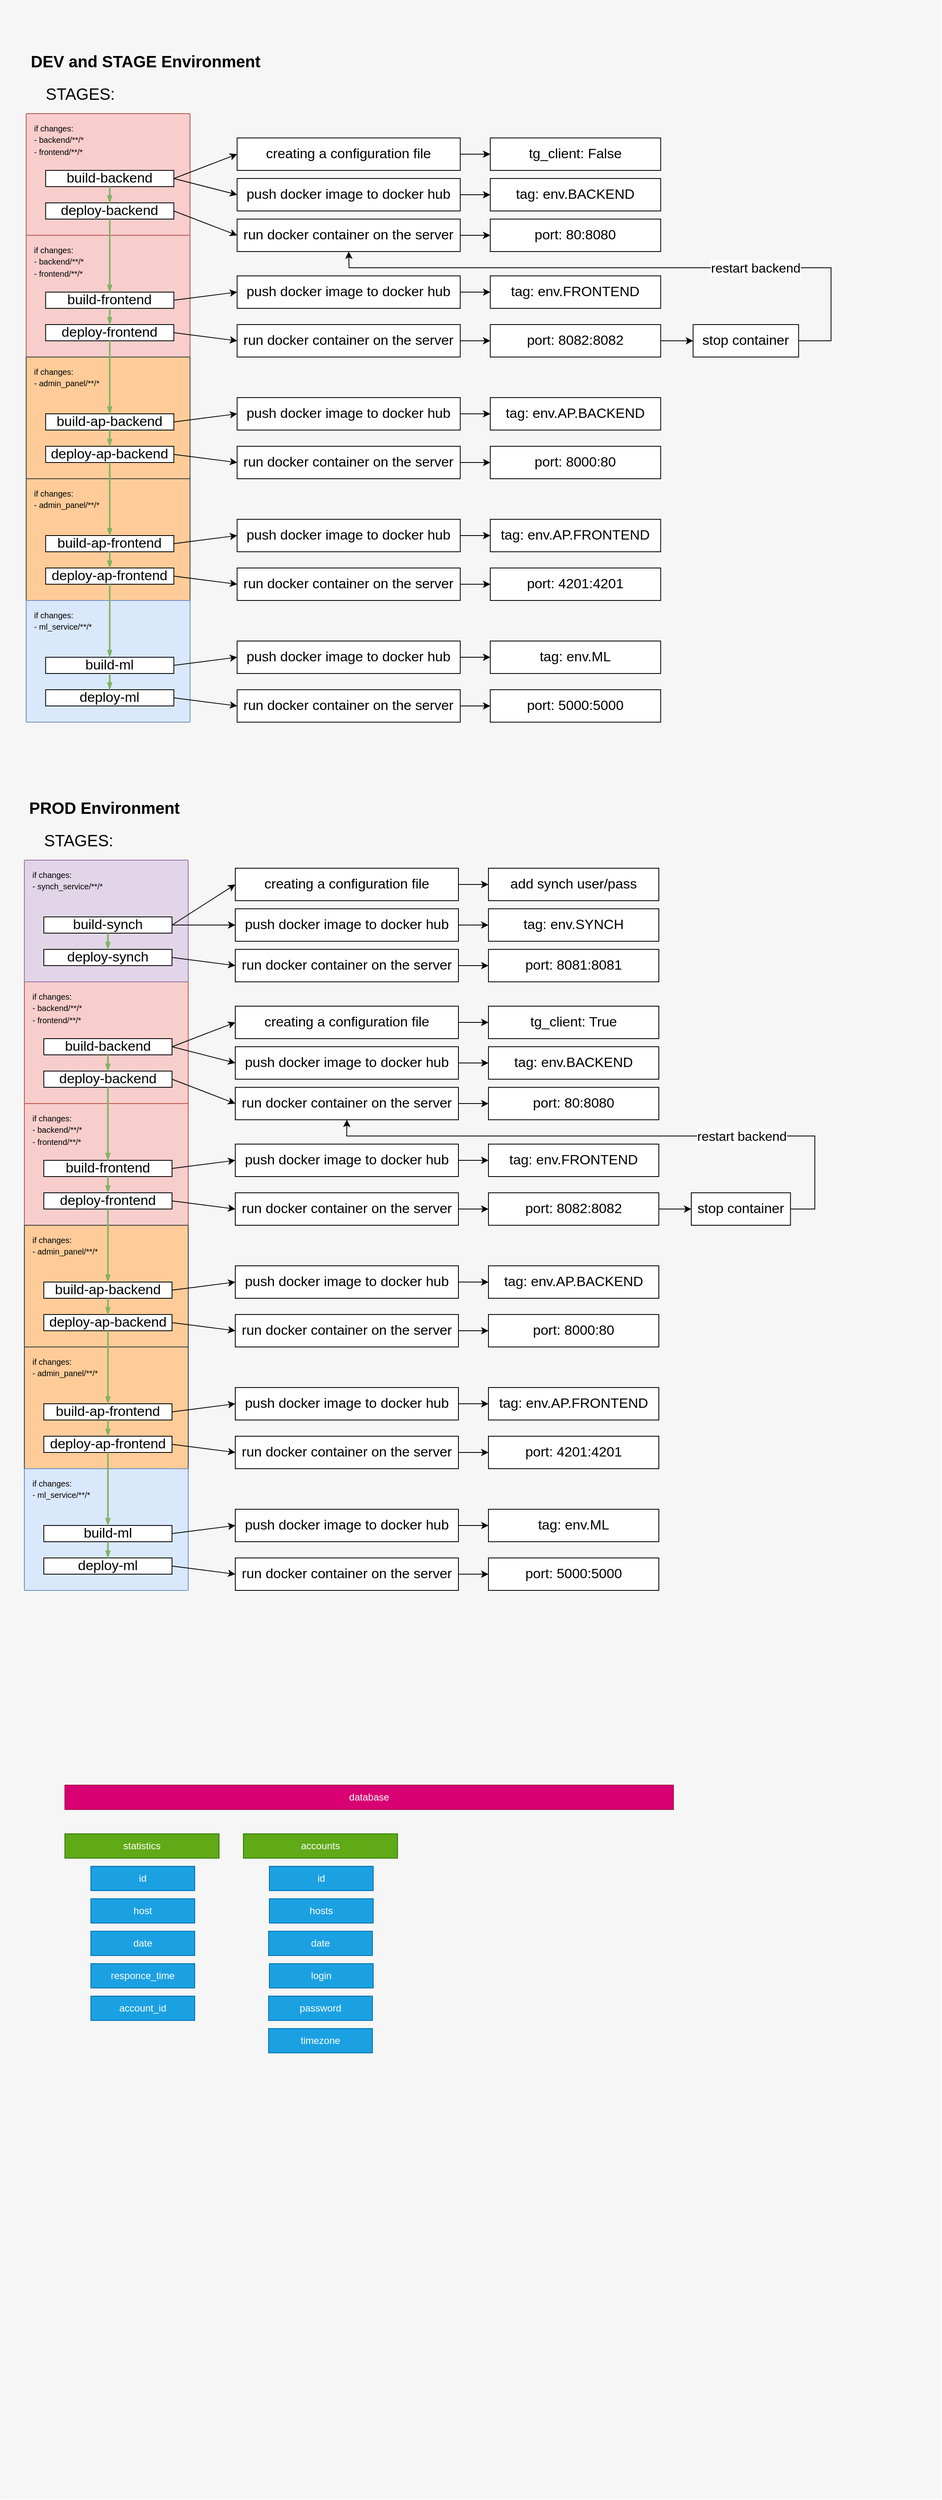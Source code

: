<mxfile version="21.3.3" type="github">
  <diagram id="f106602c-feb2-e66a-4537-3a34d633f6aa" name="Page-1">
    <mxGraphModel dx="2074" dy="1156" grid="1" gridSize="10" guides="1" tooltips="1" connect="1" arrows="1" fold="1" page="1" pageScale="1" pageWidth="1169" pageHeight="827" background="none" math="0" shadow="0">
      <root>
        <mxCell id="0" />
        <mxCell id="1" parent="0" />
        <mxCell id="14" value="" style="fillColor=#F6F6F6;strokeColor=none;shadow=0;gradientColor=none;fontSize=14;align=left;spacing=10;fontColor=#717171;9E9E9E;verticalAlign=top;spacingTop=-4;fontStyle=0;spacingLeft=40;html=1;" parent="1" vertex="1">
          <mxGeometry x="0.5" width="1159.5" height="3080" as="geometry" />
        </mxCell>
        <mxCell id="2MVCQSWJ5l41HBGscojX-31" value="&lt;font style=&quot;font-size: 10px;&quot; color=&quot;#000000&quot;&gt;if changes:&lt;br&gt;- backend/**/*&lt;br&gt;- frontend/**/*&lt;/font&gt;" style="sketch=0;points=[[0,0,0],[0.25,0,0],[0.5,0,0],[0.75,0,0],[1,0,0],[1,0.25,0],[1,0.5,0],[1,0.75,0],[1,1,0],[0.75,1,0],[0.5,1,0],[0.25,1,0],[0,1,0],[0,0.75,0],[0,0.5,0],[0,0.25,0]];rounded=1;absoluteArcSize=1;arcSize=2;html=1;strokeColor=#b85450;shadow=0;dashed=0;fontSize=12;align=left;verticalAlign=top;spacing=10;spacingTop=-4;fillColor=#f8cecc;" parent="1" vertex="1">
          <mxGeometry x="32.25" y="140" width="202" height="150" as="geometry" />
        </mxCell>
        <mxCell id="2MVCQSWJ5l41HBGscojX-14" value="DEV and STAGE Environment" style="text;strokeColor=none;align=left;fillColor=none;html=1;verticalAlign=middle;whiteSpace=wrap;rounded=0;fontStyle=1;fontSize=20;" parent="1" vertex="1">
          <mxGeometry x="36.25" y="60" width="308" height="30" as="geometry" />
        </mxCell>
        <mxCell id="2MVCQSWJ5l41HBGscojX-16" value="STAGES:" style="text;html=1;strokeColor=none;fillColor=none;align=center;verticalAlign=middle;whiteSpace=wrap;rounded=0;fontSize=20;" parent="1" vertex="1">
          <mxGeometry x="44.25" y="100" width="110" height="30" as="geometry" />
        </mxCell>
        <mxCell id="2MVCQSWJ5l41HBGscojX-17" value="build-backend" style="rounded=0;whiteSpace=wrap;html=1;fontSize=17;" parent="1" vertex="1">
          <mxGeometry x="56.25" y="210" width="158" height="20" as="geometry" />
        </mxCell>
        <mxCell id="2MVCQSWJ5l41HBGscojX-18" value="deploy-backend" style="rounded=0;whiteSpace=wrap;html=1;fontSize=17;" parent="1" vertex="1">
          <mxGeometry x="56.25" y="250" width="158" height="20" as="geometry" />
        </mxCell>
        <mxCell id="2MVCQSWJ5l41HBGscojX-29" value="" style="edgeStyle=orthogonalEdgeStyle;fontSize=12;html=1;endArrow=blockThin;endFill=1;rounded=0;strokeWidth=2;endSize=4;startSize=4;strokeColor=#82b366;dashed=0;exitX=0.5;exitY=1;exitDx=0;exitDy=0;entryX=0.5;entryY=0;entryDx=0;entryDy=0;fillColor=#d5e8d4;" parent="1" source="2MVCQSWJ5l41HBGscojX-17" target="2MVCQSWJ5l41HBGscojX-18" edge="1">
          <mxGeometry width="100" relative="1" as="geometry">
            <mxPoint x="156.25" y="420" as="sourcePoint" />
            <mxPoint x="156.25" y="280" as="targetPoint" />
          </mxGeometry>
        </mxCell>
        <mxCell id="2MVCQSWJ5l41HBGscojX-32" value="&lt;font style=&quot;font-size: 10px;&quot; color=&quot;#000000&quot;&gt;if changes:&lt;br&gt;- backend/**/*&lt;br&gt;- frontend/**/*&lt;/font&gt;" style="sketch=0;points=[[0,0,0],[0.25,0,0],[0.5,0,0],[0.75,0,0],[1,0,0],[1,0.25,0],[1,0.5,0],[1,0.75,0],[1,1,0],[0.75,1,0],[0.5,1,0],[0.25,1,0],[0,1,0],[0,0.75,0],[0,0.5,0],[0,0.25,0]];rounded=1;absoluteArcSize=1;arcSize=2;html=1;strokeColor=#b85450;shadow=0;dashed=0;fontSize=12;align=left;verticalAlign=top;spacing=10;spacingTop=-4;fillColor=#f8cecc;" parent="1" vertex="1">
          <mxGeometry x="32.25" y="290" width="202" height="150" as="geometry" />
        </mxCell>
        <mxCell id="2MVCQSWJ5l41HBGscojX-33" value="build-frontend" style="rounded=0;whiteSpace=wrap;html=1;fontSize=17;" parent="1" vertex="1">
          <mxGeometry x="56.25" y="360" width="158" height="20" as="geometry" />
        </mxCell>
        <mxCell id="2MVCQSWJ5l41HBGscojX-34" value="deploy-frontend" style="rounded=0;whiteSpace=wrap;html=1;fontSize=17;" parent="1" vertex="1">
          <mxGeometry x="56.25" y="400" width="158" height="20" as="geometry" />
        </mxCell>
        <mxCell id="2MVCQSWJ5l41HBGscojX-35" value="" style="edgeStyle=orthogonalEdgeStyle;fontSize=12;html=1;endArrow=blockThin;endFill=1;rounded=0;strokeWidth=2;endSize=4;startSize=4;strokeColor=#82b366;dashed=0;exitX=0.5;exitY=1;exitDx=0;exitDy=0;entryX=0.5;entryY=0;entryDx=0;entryDy=0;fillColor=#d5e8d4;gradientColor=#97d077;" parent="1" source="2MVCQSWJ5l41HBGscojX-33" target="2MVCQSWJ5l41HBGscojX-34" edge="1">
          <mxGeometry width="100" relative="1" as="geometry">
            <mxPoint x="156.25" y="570" as="sourcePoint" />
            <mxPoint x="156.25" y="430" as="targetPoint" />
          </mxGeometry>
        </mxCell>
        <mxCell id="2MVCQSWJ5l41HBGscojX-36" value="" style="edgeStyle=orthogonalEdgeStyle;fontSize=12;html=1;endArrow=blockThin;endFill=1;rounded=0;strokeWidth=2;endSize=4;startSize=4;strokeColor=#82b366;dashed=0;fontColor=#000000;exitX=0.5;exitY=1;exitDx=0;exitDy=0;entryX=0.5;entryY=0;entryDx=0;entryDy=0;fillColor=#d5e8d4;gradientColor=#97d077;" parent="1" source="2MVCQSWJ5l41HBGscojX-18" target="2MVCQSWJ5l41HBGscojX-33" edge="1">
          <mxGeometry width="100" relative="1" as="geometry">
            <mxPoint x="164.25" y="370" as="sourcePoint" />
            <mxPoint x="264.25" y="370" as="targetPoint" />
          </mxGeometry>
        </mxCell>
        <mxCell id="2MVCQSWJ5l41HBGscojX-37" value="&lt;font style=&quot;font-size: 10px;&quot; color=&quot;#000000&quot;&gt;if changes:&lt;br&gt;- admin_panel/**/*&lt;br&gt;&lt;/font&gt;" style="sketch=0;points=[[0,0,0],[0.25,0,0],[0.5,0,0],[0.75,0,0],[1,0,0],[1,0.25,0],[1,0.5,0],[1,0.75,0],[1,1,0],[0.75,1,0],[0.5,1,0],[0.25,1,0],[0,1,0],[0,0.75,0],[0,0.5,0],[0,0.25,0]];rounded=1;absoluteArcSize=1;arcSize=2;html=1;strokeColor=#36393d;shadow=0;dashed=0;fontSize=12;align=left;verticalAlign=top;spacing=10;spacingTop=-4;fillColor=#ffcc99;" parent="1" vertex="1">
          <mxGeometry x="32.25" y="440" width="202" height="150" as="geometry" />
        </mxCell>
        <mxCell id="2MVCQSWJ5l41HBGscojX-38" value="build-ap-backend" style="rounded=0;whiteSpace=wrap;html=1;fontSize=17;" parent="1" vertex="1">
          <mxGeometry x="56.25" y="510" width="158" height="20" as="geometry" />
        </mxCell>
        <mxCell id="2MVCQSWJ5l41HBGscojX-39" value="deploy-ap-backend" style="rounded=0;whiteSpace=wrap;html=1;fontSize=17;" parent="1" vertex="1">
          <mxGeometry x="56.25" y="550" width="158" height="20" as="geometry" />
        </mxCell>
        <mxCell id="2MVCQSWJ5l41HBGscojX-40" value="" style="edgeStyle=orthogonalEdgeStyle;fontSize=12;html=1;endArrow=blockThin;endFill=1;rounded=0;strokeWidth=2;endSize=4;startSize=4;strokeColor=#82b366;dashed=0;exitX=0.5;exitY=1;exitDx=0;exitDy=0;entryX=0.5;entryY=0;entryDx=0;entryDy=0;fillColor=#d5e8d4;" parent="1" source="2MVCQSWJ5l41HBGscojX-38" target="2MVCQSWJ5l41HBGscojX-39" edge="1">
          <mxGeometry width="100" relative="1" as="geometry">
            <mxPoint x="156.25" y="720" as="sourcePoint" />
            <mxPoint x="156.25" y="580" as="targetPoint" />
          </mxGeometry>
        </mxCell>
        <mxCell id="2MVCQSWJ5l41HBGscojX-41" value="" style="edgeStyle=orthogonalEdgeStyle;fontSize=12;html=1;endArrow=blockThin;endFill=1;rounded=0;strokeWidth=2;endSize=4;startSize=4;strokeColor=#82b366;dashed=0;fontColor=#000000;exitX=0.5;exitY=1;exitDx=0;exitDy=0;entryX=0.5;entryY=0;entryDx=0;entryDy=0;fillColor=#d5e8d4;" parent="1" source="2MVCQSWJ5l41HBGscojX-34" target="2MVCQSWJ5l41HBGscojX-38" edge="1">
          <mxGeometry width="100" relative="1" as="geometry">
            <mxPoint x="164.25" y="370" as="sourcePoint" />
            <mxPoint x="264.25" y="370" as="targetPoint" />
          </mxGeometry>
        </mxCell>
        <mxCell id="2MVCQSWJ5l41HBGscojX-42" value="&lt;font style=&quot;font-size: 10px;&quot; color=&quot;#000000&quot;&gt;if changes:&lt;br&gt;- admin_panel/**/*&lt;br&gt;&lt;/font&gt;" style="sketch=0;points=[[0,0,0],[0.25,0,0],[0.5,0,0],[0.75,0,0],[1,0,0],[1,0.25,0],[1,0.5,0],[1,0.75,0],[1,1,0],[0.75,1,0],[0.5,1,0],[0.25,1,0],[0,1,0],[0,0.75,0],[0,0.5,0],[0,0.25,0]];rounded=1;absoluteArcSize=1;arcSize=2;html=1;strokeColor=#36393d;shadow=0;dashed=0;fontSize=12;align=left;verticalAlign=top;spacing=10;spacingTop=-4;fillColor=#ffcc99;" parent="1" vertex="1">
          <mxGeometry x="32.25" y="590" width="202" height="150" as="geometry" />
        </mxCell>
        <mxCell id="2MVCQSWJ5l41HBGscojX-43" value="build-ap-frontend" style="rounded=0;whiteSpace=wrap;html=1;fontSize=17;" parent="1" vertex="1">
          <mxGeometry x="56.25" y="660" width="158" height="20" as="geometry" />
        </mxCell>
        <mxCell id="2MVCQSWJ5l41HBGscojX-44" value="deploy-ap-frontend" style="rounded=0;whiteSpace=wrap;html=1;fontSize=17;" parent="1" vertex="1">
          <mxGeometry x="56.25" y="700" width="158" height="20" as="geometry" />
        </mxCell>
        <mxCell id="2MVCQSWJ5l41HBGscojX-45" value="" style="edgeStyle=orthogonalEdgeStyle;fontSize=12;html=1;endArrow=blockThin;endFill=1;rounded=0;strokeWidth=2;endSize=4;startSize=4;strokeColor=#82b366;dashed=0;exitX=0.5;exitY=1;exitDx=0;exitDy=0;entryX=0.5;entryY=0;entryDx=0;entryDy=0;fillColor=#d5e8d4;" parent="1" source="2MVCQSWJ5l41HBGscojX-43" target="2MVCQSWJ5l41HBGscojX-44" edge="1">
          <mxGeometry width="100" relative="1" as="geometry">
            <mxPoint x="156.25" y="870" as="sourcePoint" />
            <mxPoint x="156.25" y="730" as="targetPoint" />
          </mxGeometry>
        </mxCell>
        <mxCell id="2MVCQSWJ5l41HBGscojX-46" value="" style="edgeStyle=orthogonalEdgeStyle;fontSize=12;html=1;endArrow=blockThin;endFill=1;rounded=0;strokeWidth=2;endSize=4;startSize=4;strokeColor=#82b366;dashed=0;fontColor=#000000;exitX=0.5;exitY=1;exitDx=0;exitDy=0;entryX=0.5;entryY=0;entryDx=0;entryDy=0;fillColor=#d5e8d4;" parent="1" source="2MVCQSWJ5l41HBGscojX-39" target="2MVCQSWJ5l41HBGscojX-43" edge="1">
          <mxGeometry width="100" relative="1" as="geometry">
            <mxPoint x="164.25" y="510" as="sourcePoint" />
            <mxPoint x="264.25" y="510" as="targetPoint" />
          </mxGeometry>
        </mxCell>
        <mxCell id="2MVCQSWJ5l41HBGscojX-48" value="&lt;font style=&quot;font-size: 10px;&quot; color=&quot;#000000&quot;&gt;if changes:&lt;br&gt;- ml_service/**/*&lt;br&gt;&lt;/font&gt;" style="sketch=0;points=[[0,0,0],[0.25,0,0],[0.5,0,0],[0.75,0,0],[1,0,0],[1,0.25,0],[1,0.5,0],[1,0.75,0],[1,1,0],[0.75,1,0],[0.5,1,0],[0.25,1,0],[0,1,0],[0,0.75,0],[0,0.5,0],[0,0.25,0]];rounded=1;absoluteArcSize=1;arcSize=2;html=1;strokeColor=#6c8ebf;shadow=0;dashed=0;fontSize=12;align=left;verticalAlign=top;spacing=10;spacingTop=-4;fillColor=#dae8fc;" parent="1" vertex="1">
          <mxGeometry x="32.25" y="740" width="202" height="150" as="geometry" />
        </mxCell>
        <mxCell id="2MVCQSWJ5l41HBGscojX-49" value="build-ml" style="rounded=0;whiteSpace=wrap;html=1;fontSize=17;" parent="1" vertex="1">
          <mxGeometry x="56.25" y="810" width="158" height="20" as="geometry" />
        </mxCell>
        <mxCell id="2MVCQSWJ5l41HBGscojX-50" value="deploy-ml" style="rounded=0;whiteSpace=wrap;html=1;fontSize=17;" parent="1" vertex="1">
          <mxGeometry x="56.25" y="850" width="158" height="20" as="geometry" />
        </mxCell>
        <mxCell id="2MVCQSWJ5l41HBGscojX-51" value="" style="edgeStyle=orthogonalEdgeStyle;fontSize=12;html=1;endArrow=blockThin;endFill=1;rounded=0;strokeWidth=2;endSize=4;startSize=4;strokeColor=#82b366;dashed=0;exitX=0.5;exitY=1;exitDx=0;exitDy=0;entryX=0.5;entryY=0;entryDx=0;entryDy=0;fillColor=#d5e8d4;" parent="1" source="2MVCQSWJ5l41HBGscojX-49" target="2MVCQSWJ5l41HBGscojX-50" edge="1">
          <mxGeometry width="100" relative="1" as="geometry">
            <mxPoint x="156.25" y="1020" as="sourcePoint" />
            <mxPoint x="156.25" y="880" as="targetPoint" />
          </mxGeometry>
        </mxCell>
        <mxCell id="2MVCQSWJ5l41HBGscojX-52" value="" style="edgeStyle=orthogonalEdgeStyle;fontSize=12;html=1;endArrow=blockThin;endFill=1;rounded=0;strokeWidth=2;endSize=4;startSize=4;strokeColor=#82b366;dashed=0;fontColor=#000000;exitX=0.5;exitY=1;exitDx=0;exitDy=0;entryX=0.5;entryY=0;entryDx=0;entryDy=0;fillColor=#d5e8d4;" parent="1" source="2MVCQSWJ5l41HBGscojX-44" target="2MVCQSWJ5l41HBGscojX-49" edge="1">
          <mxGeometry width="100" relative="1" as="geometry">
            <mxPoint x="164.25" y="570" as="sourcePoint" />
            <mxPoint x="264.25" y="570" as="targetPoint" />
          </mxGeometry>
        </mxCell>
        <mxCell id="2MVCQSWJ5l41HBGscojX-53" value="" style="endArrow=classic;html=1;rounded=0;strokeColor=#000000;fontSize=17;fontColor=#000000;entryX=0;entryY=0.5;entryDx=0;entryDy=0;" parent="1" target="2MVCQSWJ5l41HBGscojX-55" edge="1">
          <mxGeometry width="50" height="50" relative="1" as="geometry">
            <mxPoint x="214.25" y="220" as="sourcePoint" />
            <mxPoint x="244.25" y="420" as="targetPoint" />
          </mxGeometry>
        </mxCell>
        <mxCell id="2MVCQSWJ5l41HBGscojX-55" value="push docker image to docker hub" style="rounded=0;whiteSpace=wrap;html=1;fontSize=17;" parent="1" vertex="1">
          <mxGeometry x="292.25" y="220" width="275" height="40" as="geometry" />
        </mxCell>
        <mxCell id="2MVCQSWJ5l41HBGscojX-56" value="run docker container on the server" style="rounded=0;whiteSpace=wrap;html=1;fontSize=17;" parent="1" vertex="1">
          <mxGeometry x="292.25" y="270" width="275" height="40" as="geometry" />
        </mxCell>
        <mxCell id="2MVCQSWJ5l41HBGscojX-57" value="" style="endArrow=classic;html=1;rounded=0;strokeColor=#000000;fontSize=17;fontColor=#000000;exitX=1;exitY=0.5;exitDx=0;exitDy=0;entryX=0;entryY=0.5;entryDx=0;entryDy=0;" parent="1" source="2MVCQSWJ5l41HBGscojX-18" target="2MVCQSWJ5l41HBGscojX-56" edge="1">
          <mxGeometry width="50" height="50" relative="1" as="geometry">
            <mxPoint x="194.25" y="450" as="sourcePoint" />
            <mxPoint x="244.25" y="400" as="targetPoint" />
          </mxGeometry>
        </mxCell>
        <mxCell id="2MVCQSWJ5l41HBGscojX-58" value="creating a configuration file" style="rounded=0;whiteSpace=wrap;html=1;fontSize=17;" parent="1" vertex="1">
          <mxGeometry x="292.25" y="170" width="275" height="40" as="geometry" />
        </mxCell>
        <mxCell id="2MVCQSWJ5l41HBGscojX-59" value="" style="endArrow=classic;html=1;rounded=0;strokeColor=#000000;fontSize=17;fontColor=#000000;entryX=0;entryY=0.5;entryDx=0;entryDy=0;" parent="1" target="2MVCQSWJ5l41HBGscojX-58" edge="1">
          <mxGeometry width="50" height="50" relative="1" as="geometry">
            <mxPoint x="214.25" y="220" as="sourcePoint" />
            <mxPoint x="234.25" y="440" as="targetPoint" />
          </mxGeometry>
        </mxCell>
        <mxCell id="2MVCQSWJ5l41HBGscojX-60" value="run docker container on the server" style="rounded=0;whiteSpace=wrap;html=1;fontSize=17;" parent="1" vertex="1">
          <mxGeometry x="292.25" y="400" width="275" height="40" as="geometry" />
        </mxCell>
        <mxCell id="2MVCQSWJ5l41HBGscojX-61" value="push docker image to docker hub" style="rounded=0;whiteSpace=wrap;html=1;fontSize=17;" parent="1" vertex="1">
          <mxGeometry x="292.25" y="340" width="275" height="40" as="geometry" />
        </mxCell>
        <mxCell id="2MVCQSWJ5l41HBGscojX-62" value="" style="endArrow=classic;html=1;rounded=0;strokeColor=#000000;fontSize=17;fontColor=#000000;exitX=1;exitY=0.5;exitDx=0;exitDy=0;entryX=0;entryY=0.5;entryDx=0;entryDy=0;" parent="1" source="2MVCQSWJ5l41HBGscojX-33" target="2MVCQSWJ5l41HBGscojX-61" edge="1">
          <mxGeometry width="50" height="50" relative="1" as="geometry">
            <mxPoint x="434.25" y="470" as="sourcePoint" />
            <mxPoint x="484.25" y="420" as="targetPoint" />
          </mxGeometry>
        </mxCell>
        <mxCell id="2MVCQSWJ5l41HBGscojX-63" value="" style="endArrow=classic;html=1;rounded=0;strokeColor=#000000;fontSize=17;fontColor=#000000;exitX=1;exitY=0.5;exitDx=0;exitDy=0;entryX=0;entryY=0.5;entryDx=0;entryDy=0;" parent="1" source="2MVCQSWJ5l41HBGscojX-34" target="2MVCQSWJ5l41HBGscojX-60" edge="1">
          <mxGeometry width="50" height="50" relative="1" as="geometry">
            <mxPoint x="434.25" y="470" as="sourcePoint" />
            <mxPoint x="484.25" y="420" as="targetPoint" />
          </mxGeometry>
        </mxCell>
        <mxCell id="2MVCQSWJ5l41HBGscojX-64" value="push docker image to docker hub" style="rounded=0;whiteSpace=wrap;html=1;fontSize=17;" parent="1" vertex="1">
          <mxGeometry x="292.25" y="490" width="275" height="40" as="geometry" />
        </mxCell>
        <mxCell id="2MVCQSWJ5l41HBGscojX-65" value="run docker container on the server" style="rounded=0;whiteSpace=wrap;html=1;fontSize=17;" parent="1" vertex="1">
          <mxGeometry x="292.25" y="550" width="275" height="40" as="geometry" />
        </mxCell>
        <mxCell id="2MVCQSWJ5l41HBGscojX-66" value="" style="endArrow=classic;html=1;rounded=0;strokeColor=#000000;fontSize=17;fontColor=#000000;exitX=1;exitY=0.5;exitDx=0;exitDy=0;entryX=0;entryY=0.5;entryDx=0;entryDy=0;" parent="1" source="2MVCQSWJ5l41HBGscojX-38" target="2MVCQSWJ5l41HBGscojX-64" edge="1">
          <mxGeometry width="50" height="50" relative="1" as="geometry">
            <mxPoint x="434.25" y="570" as="sourcePoint" />
            <mxPoint x="484.25" y="520" as="targetPoint" />
          </mxGeometry>
        </mxCell>
        <mxCell id="2MVCQSWJ5l41HBGscojX-67" value="" style="endArrow=classic;html=1;rounded=0;strokeColor=#000000;fontSize=17;fontColor=#000000;exitX=1;exitY=0.5;exitDx=0;exitDy=0;entryX=0;entryY=0.5;entryDx=0;entryDy=0;" parent="1" source="2MVCQSWJ5l41HBGscojX-39" target="2MVCQSWJ5l41HBGscojX-65" edge="1">
          <mxGeometry width="50" height="50" relative="1" as="geometry">
            <mxPoint x="434.25" y="570" as="sourcePoint" />
            <mxPoint x="484.25" y="520" as="targetPoint" />
          </mxGeometry>
        </mxCell>
        <mxCell id="2MVCQSWJ5l41HBGscojX-68" value="tg_client: False" style="rounded=0;whiteSpace=wrap;html=1;fontSize=17;" parent="1" vertex="1">
          <mxGeometry x="604.25" y="170" width="210" height="40" as="geometry" />
        </mxCell>
        <mxCell id="2MVCQSWJ5l41HBGscojX-69" value="" style="endArrow=classic;html=1;rounded=0;strokeColor=#000000;fontSize=17;fontColor=#000000;exitX=1;exitY=0.5;exitDx=0;exitDy=0;entryX=0;entryY=0.5;entryDx=0;entryDy=0;" parent="1" source="2MVCQSWJ5l41HBGscojX-58" target="2MVCQSWJ5l41HBGscojX-68" edge="1">
          <mxGeometry width="50" height="50" relative="1" as="geometry">
            <mxPoint x="434.25" y="350" as="sourcePoint" />
            <mxPoint x="484.25" y="300" as="targetPoint" />
          </mxGeometry>
        </mxCell>
        <mxCell id="2MVCQSWJ5l41HBGscojX-71" value="port: 80:8080" style="rounded=0;whiteSpace=wrap;html=1;fontSize=17;" parent="1" vertex="1">
          <mxGeometry x="604.25" y="270" width="210" height="40" as="geometry" />
        </mxCell>
        <mxCell id="2MVCQSWJ5l41HBGscojX-72" value="" style="endArrow=classic;html=1;rounded=0;strokeColor=#000000;fontSize=17;fontColor=#000000;exitX=1;exitY=0.5;exitDx=0;exitDy=0;entryX=0;entryY=0.5;entryDx=0;entryDy=0;" parent="1" source="2MVCQSWJ5l41HBGscojX-56" target="2MVCQSWJ5l41HBGscojX-71" edge="1">
          <mxGeometry width="50" height="50" relative="1" as="geometry">
            <mxPoint x="434.25" y="410" as="sourcePoint" />
            <mxPoint x="484.25" y="360" as="targetPoint" />
          </mxGeometry>
        </mxCell>
        <mxCell id="2MVCQSWJ5l41HBGscojX-73" value="tag: env.BACKEND" style="rounded=0;whiteSpace=wrap;html=1;fontSize=17;" parent="1" vertex="1">
          <mxGeometry x="604.25" y="220" width="210" height="40" as="geometry" />
        </mxCell>
        <mxCell id="2MVCQSWJ5l41HBGscojX-74" value="" style="endArrow=classic;html=1;rounded=0;strokeColor=#000000;fontSize=17;fontColor=#000000;exitX=1;exitY=0.5;exitDx=0;exitDy=0;entryX=0;entryY=0.5;entryDx=0;entryDy=0;" parent="1" source="2MVCQSWJ5l41HBGscojX-55" target="2MVCQSWJ5l41HBGscojX-73" edge="1">
          <mxGeometry width="50" height="50" relative="1" as="geometry">
            <mxPoint x="434.25" y="460" as="sourcePoint" />
            <mxPoint x="484.25" y="410" as="targetPoint" />
          </mxGeometry>
        </mxCell>
        <mxCell id="2MVCQSWJ5l41HBGscojX-75" value="tag: env.FRONTEND" style="rounded=0;whiteSpace=wrap;html=1;fontSize=17;" parent="1" vertex="1">
          <mxGeometry x="604.25" y="340" width="210" height="40" as="geometry" />
        </mxCell>
        <mxCell id="2MVCQSWJ5l41HBGscojX-76" value="" style="endArrow=classic;html=1;rounded=0;strokeColor=#000000;fontSize=17;fontColor=#000000;exitX=1;exitY=0.5;exitDx=0;exitDy=0;entryX=0;entryY=0.5;entryDx=0;entryDy=0;" parent="1" source="2MVCQSWJ5l41HBGscojX-61" target="2MVCQSWJ5l41HBGscojX-75" edge="1">
          <mxGeometry width="50" height="50" relative="1" as="geometry">
            <mxPoint x="434.25" y="450" as="sourcePoint" />
            <mxPoint x="484.25" y="400" as="targetPoint" />
          </mxGeometry>
        </mxCell>
        <mxCell id="2MVCQSWJ5l41HBGscojX-77" value="port: 8082:8082" style="rounded=0;whiteSpace=wrap;html=1;fontSize=17;" parent="1" vertex="1">
          <mxGeometry x="604.25" y="400" width="210" height="40" as="geometry" />
        </mxCell>
        <mxCell id="2MVCQSWJ5l41HBGscojX-78" value="" style="endArrow=classic;html=1;rounded=0;strokeColor=#000000;fontSize=17;fontColor=#000000;exitX=1;exitY=0.5;exitDx=0;exitDy=0;entryX=0;entryY=0.5;entryDx=0;entryDy=0;" parent="1" source="2MVCQSWJ5l41HBGscojX-60" target="2MVCQSWJ5l41HBGscojX-77" edge="1">
          <mxGeometry width="50" height="50" relative="1" as="geometry">
            <mxPoint x="434.25" y="450" as="sourcePoint" />
            <mxPoint x="484.25" y="400" as="targetPoint" />
          </mxGeometry>
        </mxCell>
        <mxCell id="2MVCQSWJ5l41HBGscojX-80" value="stop container" style="rounded=0;whiteSpace=wrap;html=1;fontSize=17;" parent="1" vertex="1">
          <mxGeometry x="854.25" y="400" width="130" height="40" as="geometry" />
        </mxCell>
        <mxCell id="2MVCQSWJ5l41HBGscojX-81" value="" style="endArrow=classic;html=1;rounded=0;strokeColor=#000000;fontSize=17;fontColor=#000000;exitX=1;exitY=0.5;exitDx=0;exitDy=0;" parent="1" source="2MVCQSWJ5l41HBGscojX-77" target="2MVCQSWJ5l41HBGscojX-80" edge="1">
          <mxGeometry width="50" height="50" relative="1" as="geometry">
            <mxPoint x="434.25" y="450" as="sourcePoint" />
            <mxPoint x="484.25" y="400" as="targetPoint" />
          </mxGeometry>
        </mxCell>
        <mxCell id="2MVCQSWJ5l41HBGscojX-82" value="tag: env.AP.BACKEND" style="rounded=0;whiteSpace=wrap;html=1;fontSize=17;" parent="1" vertex="1">
          <mxGeometry x="604.25" y="490" width="210" height="40" as="geometry" />
        </mxCell>
        <mxCell id="2MVCQSWJ5l41HBGscojX-83" value="" style="endArrow=classic;html=1;rounded=0;strokeColor=#000000;fontSize=17;fontColor=#000000;exitX=1;exitY=0.5;exitDx=0;exitDy=0;entryX=0;entryY=0.5;entryDx=0;entryDy=0;" parent="1" source="2MVCQSWJ5l41HBGscojX-64" target="2MVCQSWJ5l41HBGscojX-82" edge="1">
          <mxGeometry width="50" height="50" relative="1" as="geometry">
            <mxPoint x="434.25" y="620" as="sourcePoint" />
            <mxPoint x="484.25" y="570" as="targetPoint" />
          </mxGeometry>
        </mxCell>
        <mxCell id="2MVCQSWJ5l41HBGscojX-84" value="port: 8000:80" style="rounded=0;whiteSpace=wrap;html=1;fontSize=17;" parent="1" vertex="1">
          <mxGeometry x="604.25" y="550" width="210" height="40" as="geometry" />
        </mxCell>
        <mxCell id="2MVCQSWJ5l41HBGscojX-85" value="" style="endArrow=classic;html=1;rounded=0;strokeColor=#000000;fontSize=17;fontColor=#000000;exitX=1;exitY=0.5;exitDx=0;exitDy=0;entryX=0;entryY=0.5;entryDx=0;entryDy=0;" parent="1" source="2MVCQSWJ5l41HBGscojX-65" target="2MVCQSWJ5l41HBGscojX-84" edge="1">
          <mxGeometry width="50" height="50" relative="1" as="geometry">
            <mxPoint x="434.25" y="620" as="sourcePoint" />
            <mxPoint x="484.25" y="570" as="targetPoint" />
          </mxGeometry>
        </mxCell>
        <mxCell id="2MVCQSWJ5l41HBGscojX-86" value="push docker image to docker hub" style="rounded=0;whiteSpace=wrap;html=1;fontSize=17;" parent="1" vertex="1">
          <mxGeometry x="292.25" y="640" width="275" height="40" as="geometry" />
        </mxCell>
        <mxCell id="2MVCQSWJ5l41HBGscojX-87" value="run docker container on the server" style="rounded=0;whiteSpace=wrap;html=1;fontSize=17;" parent="1" vertex="1">
          <mxGeometry x="292.25" y="700" width="275" height="40" as="geometry" />
        </mxCell>
        <mxCell id="2MVCQSWJ5l41HBGscojX-88" value="" style="endArrow=classic;html=1;rounded=0;strokeColor=#000000;fontSize=17;fontColor=#000000;exitX=1;exitY=0.5;exitDx=0;exitDy=0;entryX=0;entryY=0.5;entryDx=0;entryDy=0;" parent="1" source="2MVCQSWJ5l41HBGscojX-43" target="2MVCQSWJ5l41HBGscojX-86" edge="1">
          <mxGeometry width="50" height="50" relative="1" as="geometry">
            <mxPoint x="434.25" y="620" as="sourcePoint" />
            <mxPoint x="484.25" y="570" as="targetPoint" />
          </mxGeometry>
        </mxCell>
        <mxCell id="2MVCQSWJ5l41HBGscojX-89" value="" style="endArrow=classic;html=1;rounded=0;strokeColor=#000000;fontSize=17;fontColor=#000000;exitX=1;exitY=0.5;exitDx=0;exitDy=0;entryX=0;entryY=0.5;entryDx=0;entryDy=0;" parent="1" source="2MVCQSWJ5l41HBGscojX-44" target="2MVCQSWJ5l41HBGscojX-87" edge="1">
          <mxGeometry width="50" height="50" relative="1" as="geometry">
            <mxPoint x="434.25" y="620" as="sourcePoint" />
            <mxPoint x="484.25" y="570" as="targetPoint" />
          </mxGeometry>
        </mxCell>
        <mxCell id="2MVCQSWJ5l41HBGscojX-91" value="tag: env.AP.FRONTEND" style="rounded=0;whiteSpace=wrap;html=1;fontSize=17;" parent="1" vertex="1">
          <mxGeometry x="604.25" y="640" width="210" height="40" as="geometry" />
        </mxCell>
        <mxCell id="2MVCQSWJ5l41HBGscojX-92" value="port: 4201:4201" style="rounded=0;whiteSpace=wrap;html=1;fontSize=17;" parent="1" vertex="1">
          <mxGeometry x="604.25" y="700" width="210" height="40" as="geometry" />
        </mxCell>
        <mxCell id="2MVCQSWJ5l41HBGscojX-93" value="" style="endArrow=classic;html=1;rounded=0;strokeColor=#000000;fontSize=17;fontColor=#000000;exitX=1;exitY=0.5;exitDx=0;exitDy=0;entryX=0;entryY=0.5;entryDx=0;entryDy=0;" parent="1" source="2MVCQSWJ5l41HBGscojX-86" target="2MVCQSWJ5l41HBGscojX-91" edge="1">
          <mxGeometry width="50" height="50" relative="1" as="geometry">
            <mxPoint x="434.25" y="620" as="sourcePoint" />
            <mxPoint x="484.25" y="570" as="targetPoint" />
          </mxGeometry>
        </mxCell>
        <mxCell id="2MVCQSWJ5l41HBGscojX-94" value="" style="endArrow=classic;html=1;rounded=0;strokeColor=#000000;fontSize=17;fontColor=#000000;exitX=1;exitY=0.5;exitDx=0;exitDy=0;" parent="1" source="2MVCQSWJ5l41HBGscojX-87" target="2MVCQSWJ5l41HBGscojX-92" edge="1">
          <mxGeometry width="50" height="50" relative="1" as="geometry">
            <mxPoint x="434.25" y="620" as="sourcePoint" />
            <mxPoint x="484.25" y="570" as="targetPoint" />
          </mxGeometry>
        </mxCell>
        <mxCell id="2MVCQSWJ5l41HBGscojX-95" value="push docker image to docker hub" style="rounded=0;whiteSpace=wrap;html=1;fontSize=17;" parent="1" vertex="1">
          <mxGeometry x="292.25" y="790" width="275" height="40" as="geometry" />
        </mxCell>
        <mxCell id="2MVCQSWJ5l41HBGscojX-96" value="run docker container on the server" style="rounded=0;whiteSpace=wrap;html=1;fontSize=17;" parent="1" vertex="1">
          <mxGeometry x="292.25" y="850" width="275" height="40" as="geometry" />
        </mxCell>
        <mxCell id="2MVCQSWJ5l41HBGscojX-97" value="" style="endArrow=classic;html=1;rounded=0;strokeColor=#000000;fontSize=17;fontColor=#000000;exitX=1;exitY=0.5;exitDx=0;exitDy=0;entryX=0;entryY=0.5;entryDx=0;entryDy=0;" parent="1" source="2MVCQSWJ5l41HBGscojX-49" target="2MVCQSWJ5l41HBGscojX-95" edge="1">
          <mxGeometry width="50" height="50" relative="1" as="geometry">
            <mxPoint x="434.25" y="770" as="sourcePoint" />
            <mxPoint x="484.25" y="720" as="targetPoint" />
          </mxGeometry>
        </mxCell>
        <mxCell id="2MVCQSWJ5l41HBGscojX-98" value="" style="endArrow=classic;html=1;rounded=0;strokeColor=#000000;fontSize=17;fontColor=#000000;exitX=1;exitY=0.5;exitDx=0;exitDy=0;entryX=0;entryY=0.5;entryDx=0;entryDy=0;" parent="1" source="2MVCQSWJ5l41HBGscojX-50" target="2MVCQSWJ5l41HBGscojX-96" edge="1">
          <mxGeometry width="50" height="50" relative="1" as="geometry">
            <mxPoint x="434.25" y="770" as="sourcePoint" />
            <mxPoint x="484.25" y="720" as="targetPoint" />
          </mxGeometry>
        </mxCell>
        <mxCell id="2MVCQSWJ5l41HBGscojX-99" value="tag: env.ML" style="rounded=0;whiteSpace=wrap;html=1;fontSize=17;" parent="1" vertex="1">
          <mxGeometry x="604.25" y="790" width="210" height="40" as="geometry" />
        </mxCell>
        <mxCell id="2MVCQSWJ5l41HBGscojX-100" value="port: 5000:5000" style="rounded=0;whiteSpace=wrap;html=1;fontSize=17;" parent="1" vertex="1">
          <mxGeometry x="604.25" y="850" width="210" height="40" as="geometry" />
        </mxCell>
        <mxCell id="2MVCQSWJ5l41HBGscojX-101" value="" style="endArrow=classic;html=1;rounded=0;strokeColor=#000000;fontSize=17;fontColor=#000000;exitX=1;exitY=0.5;exitDx=0;exitDy=0;entryX=0;entryY=0.5;entryDx=0;entryDy=0;" parent="1" source="2MVCQSWJ5l41HBGscojX-95" target="2MVCQSWJ5l41HBGscojX-99" edge="1">
          <mxGeometry width="50" height="50" relative="1" as="geometry">
            <mxPoint x="434.25" y="770" as="sourcePoint" />
            <mxPoint x="484.25" y="720" as="targetPoint" />
          </mxGeometry>
        </mxCell>
        <mxCell id="2MVCQSWJ5l41HBGscojX-102" value="" style="endArrow=classic;html=1;rounded=0;strokeColor=#000000;fontSize=17;fontColor=#000000;exitX=1;exitY=0.5;exitDx=0;exitDy=0;" parent="1" source="2MVCQSWJ5l41HBGscojX-96" target="2MVCQSWJ5l41HBGscojX-100" edge="1">
          <mxGeometry width="50" height="50" relative="1" as="geometry">
            <mxPoint x="434.25" y="770" as="sourcePoint" />
            <mxPoint x="484.25" y="720" as="targetPoint" />
          </mxGeometry>
        </mxCell>
        <mxCell id="2MVCQSWJ5l41HBGscojX-103" value="&lt;font style=&quot;font-size: 10px;&quot; color=&quot;#000000&quot;&gt;if changes:&lt;br&gt;- backend/**/*&lt;br&gt;- frontend/**/*&lt;/font&gt;" style="sketch=0;points=[[0,0,0],[0.25,0,0],[0.5,0,0],[0.75,0,0],[1,0,0],[1,0.25,0],[1,0.5,0],[1,0.75,0],[1,1,0],[0.75,1,0],[0.5,1,0],[0.25,1,0],[0,1,0],[0,0.75,0],[0,0.5,0],[0,0.25,0]];rounded=1;absoluteArcSize=1;arcSize=2;html=1;strokeColor=#b85450;shadow=0;dashed=0;fontSize=12;align=left;verticalAlign=top;spacing=10;spacingTop=-4;fillColor=#f8cecc;" parent="1" vertex="1">
          <mxGeometry x="30" y="1210" width="202" height="150" as="geometry" />
        </mxCell>
        <mxCell id="2MVCQSWJ5l41HBGscojX-104" value="PROD Environment" style="text;strokeColor=none;align=left;fillColor=none;html=1;verticalAlign=middle;whiteSpace=wrap;rounded=0;fontStyle=1;fontSize=20;" parent="1" vertex="1">
          <mxGeometry x="34" y="980" width="308" height="30" as="geometry" />
        </mxCell>
        <mxCell id="2MVCQSWJ5l41HBGscojX-105" value="STAGES:" style="text;html=1;strokeColor=none;fillColor=none;align=center;verticalAlign=middle;whiteSpace=wrap;rounded=0;fontSize=20;" parent="1" vertex="1">
          <mxGeometry x="42" y="1020" width="110" height="30" as="geometry" />
        </mxCell>
        <mxCell id="2MVCQSWJ5l41HBGscojX-106" value="build-backend" style="rounded=0;whiteSpace=wrap;html=1;fontSize=17;" parent="1" vertex="1">
          <mxGeometry x="54" y="1280" width="158" height="20" as="geometry" />
        </mxCell>
        <mxCell id="2MVCQSWJ5l41HBGscojX-107" value="deploy-backend" style="rounded=0;whiteSpace=wrap;html=1;fontSize=17;" parent="1" vertex="1">
          <mxGeometry x="54" y="1320" width="158" height="20" as="geometry" />
        </mxCell>
        <mxCell id="2MVCQSWJ5l41HBGscojX-108" value="" style="edgeStyle=orthogonalEdgeStyle;fontSize=12;html=1;endArrow=blockThin;endFill=1;rounded=0;strokeWidth=2;endSize=4;startSize=4;strokeColor=#82b366;dashed=0;exitX=0.5;exitY=1;exitDx=0;exitDy=0;entryX=0.5;entryY=0;entryDx=0;entryDy=0;fillColor=#d5e8d4;" parent="1" source="2MVCQSWJ5l41HBGscojX-106" target="2MVCQSWJ5l41HBGscojX-107" edge="1">
          <mxGeometry width="100" relative="1" as="geometry">
            <mxPoint x="154" y="1490" as="sourcePoint" />
            <mxPoint x="154" y="1350" as="targetPoint" />
          </mxGeometry>
        </mxCell>
        <mxCell id="2MVCQSWJ5l41HBGscojX-109" value="&lt;font style=&quot;font-size: 10px;&quot; color=&quot;#000000&quot;&gt;if changes:&lt;br&gt;- backend/**/*&lt;br&gt;- frontend/**/*&lt;/font&gt;" style="sketch=0;points=[[0,0,0],[0.25,0,0],[0.5,0,0],[0.75,0,0],[1,0,0],[1,0.25,0],[1,0.5,0],[1,0.75,0],[1,1,0],[0.75,1,0],[0.5,1,0],[0.25,1,0],[0,1,0],[0,0.75,0],[0,0.5,0],[0,0.25,0]];rounded=1;absoluteArcSize=1;arcSize=2;html=1;strokeColor=#b85450;shadow=0;dashed=0;fontSize=12;align=left;verticalAlign=top;spacing=10;spacingTop=-4;fillColor=#f8cecc;" parent="1" vertex="1">
          <mxGeometry x="30" y="1360" width="202" height="150" as="geometry" />
        </mxCell>
        <mxCell id="2MVCQSWJ5l41HBGscojX-110" value="build-frontend" style="rounded=0;whiteSpace=wrap;html=1;fontSize=17;" parent="1" vertex="1">
          <mxGeometry x="54" y="1430" width="158" height="20" as="geometry" />
        </mxCell>
        <mxCell id="2MVCQSWJ5l41HBGscojX-111" value="deploy-frontend" style="rounded=0;whiteSpace=wrap;html=1;fontSize=17;" parent="1" vertex="1">
          <mxGeometry x="54" y="1470" width="158" height="20" as="geometry" />
        </mxCell>
        <mxCell id="2MVCQSWJ5l41HBGscojX-112" value="" style="edgeStyle=orthogonalEdgeStyle;fontSize=12;html=1;endArrow=blockThin;endFill=1;rounded=0;strokeWidth=2;endSize=4;startSize=4;strokeColor=#82b366;dashed=0;exitX=0.5;exitY=1;exitDx=0;exitDy=0;entryX=0.5;entryY=0;entryDx=0;entryDy=0;fillColor=#d5e8d4;gradientColor=#97d077;" parent="1" source="2MVCQSWJ5l41HBGscojX-110" target="2MVCQSWJ5l41HBGscojX-111" edge="1">
          <mxGeometry width="100" relative="1" as="geometry">
            <mxPoint x="154" y="1640" as="sourcePoint" />
            <mxPoint x="154" y="1500" as="targetPoint" />
          </mxGeometry>
        </mxCell>
        <mxCell id="2MVCQSWJ5l41HBGscojX-113" value="" style="edgeStyle=orthogonalEdgeStyle;fontSize=12;html=1;endArrow=blockThin;endFill=1;rounded=0;strokeWidth=2;endSize=4;startSize=4;strokeColor=#82b366;dashed=0;fontColor=#000000;exitX=0.5;exitY=1;exitDx=0;exitDy=0;entryX=0.5;entryY=0;entryDx=0;entryDy=0;fillColor=#d5e8d4;gradientColor=#97d077;" parent="1" source="2MVCQSWJ5l41HBGscojX-107" target="2MVCQSWJ5l41HBGscojX-110" edge="1">
          <mxGeometry width="100" relative="1" as="geometry">
            <mxPoint x="162" y="1440" as="sourcePoint" />
            <mxPoint x="262" y="1440" as="targetPoint" />
          </mxGeometry>
        </mxCell>
        <mxCell id="2MVCQSWJ5l41HBGscojX-114" value="&lt;font style=&quot;font-size: 10px;&quot; color=&quot;#000000&quot;&gt;if changes:&lt;br&gt;- admin_panel/**/*&lt;br&gt;&lt;/font&gt;" style="sketch=0;points=[[0,0,0],[0.25,0,0],[0.5,0,0],[0.75,0,0],[1,0,0],[1,0.25,0],[1,0.5,0],[1,0.75,0],[1,1,0],[0.75,1,0],[0.5,1,0],[0.25,1,0],[0,1,0],[0,0.75,0],[0,0.5,0],[0,0.25,0]];rounded=1;absoluteArcSize=1;arcSize=2;html=1;strokeColor=#36393d;shadow=0;dashed=0;fontSize=12;align=left;verticalAlign=top;spacing=10;spacingTop=-4;fillColor=#ffcc99;" parent="1" vertex="1">
          <mxGeometry x="30" y="1510" width="202" height="150" as="geometry" />
        </mxCell>
        <mxCell id="2MVCQSWJ5l41HBGscojX-115" value="build-ap-backend" style="rounded=0;whiteSpace=wrap;html=1;fontSize=17;" parent="1" vertex="1">
          <mxGeometry x="54" y="1580" width="158" height="20" as="geometry" />
        </mxCell>
        <mxCell id="2MVCQSWJ5l41HBGscojX-116" value="deploy-ap-backend" style="rounded=0;whiteSpace=wrap;html=1;fontSize=17;" parent="1" vertex="1">
          <mxGeometry x="54" y="1620" width="158" height="20" as="geometry" />
        </mxCell>
        <mxCell id="2MVCQSWJ5l41HBGscojX-117" value="" style="edgeStyle=orthogonalEdgeStyle;fontSize=12;html=1;endArrow=blockThin;endFill=1;rounded=0;strokeWidth=2;endSize=4;startSize=4;strokeColor=#82b366;dashed=0;exitX=0.5;exitY=1;exitDx=0;exitDy=0;entryX=0.5;entryY=0;entryDx=0;entryDy=0;fillColor=#d5e8d4;" parent="1" source="2MVCQSWJ5l41HBGscojX-115" target="2MVCQSWJ5l41HBGscojX-116" edge="1">
          <mxGeometry width="100" relative="1" as="geometry">
            <mxPoint x="154" y="1790" as="sourcePoint" />
            <mxPoint x="154" y="1650" as="targetPoint" />
          </mxGeometry>
        </mxCell>
        <mxCell id="2MVCQSWJ5l41HBGscojX-118" value="" style="edgeStyle=orthogonalEdgeStyle;fontSize=12;html=1;endArrow=blockThin;endFill=1;rounded=0;strokeWidth=2;endSize=4;startSize=4;strokeColor=#82b366;dashed=0;fontColor=#000000;exitX=0.5;exitY=1;exitDx=0;exitDy=0;entryX=0.5;entryY=0;entryDx=0;entryDy=0;fillColor=#d5e8d4;" parent="1" source="2MVCQSWJ5l41HBGscojX-111" target="2MVCQSWJ5l41HBGscojX-115" edge="1">
          <mxGeometry width="100" relative="1" as="geometry">
            <mxPoint x="162" y="1440" as="sourcePoint" />
            <mxPoint x="262" y="1440" as="targetPoint" />
          </mxGeometry>
        </mxCell>
        <mxCell id="2MVCQSWJ5l41HBGscojX-119" value="&lt;font style=&quot;font-size: 10px;&quot; color=&quot;#000000&quot;&gt;if changes:&lt;br&gt;- admin_panel/**/*&lt;br&gt;&lt;/font&gt;" style="sketch=0;points=[[0,0,0],[0.25,0,0],[0.5,0,0],[0.75,0,0],[1,0,0],[1,0.25,0],[1,0.5,0],[1,0.75,0],[1,1,0],[0.75,1,0],[0.5,1,0],[0.25,1,0],[0,1,0],[0,0.75,0],[0,0.5,0],[0,0.25,0]];rounded=1;absoluteArcSize=1;arcSize=2;html=1;strokeColor=#36393d;shadow=0;dashed=0;fontSize=12;align=left;verticalAlign=top;spacing=10;spacingTop=-4;fillColor=#ffcc99;" parent="1" vertex="1">
          <mxGeometry x="30" y="1660" width="202" height="150" as="geometry" />
        </mxCell>
        <mxCell id="2MVCQSWJ5l41HBGscojX-120" value="build-ap-frontend" style="rounded=0;whiteSpace=wrap;html=1;fontSize=17;" parent="1" vertex="1">
          <mxGeometry x="54" y="1730" width="158" height="20" as="geometry" />
        </mxCell>
        <mxCell id="2MVCQSWJ5l41HBGscojX-121" value="deploy-ap-frontend" style="rounded=0;whiteSpace=wrap;html=1;fontSize=17;" parent="1" vertex="1">
          <mxGeometry x="54" y="1770" width="158" height="20" as="geometry" />
        </mxCell>
        <mxCell id="2MVCQSWJ5l41HBGscojX-122" value="" style="edgeStyle=orthogonalEdgeStyle;fontSize=12;html=1;endArrow=blockThin;endFill=1;rounded=0;strokeWidth=2;endSize=4;startSize=4;strokeColor=#82b366;dashed=0;exitX=0.5;exitY=1;exitDx=0;exitDy=0;entryX=0.5;entryY=0;entryDx=0;entryDy=0;fillColor=#d5e8d4;" parent="1" source="2MVCQSWJ5l41HBGscojX-120" target="2MVCQSWJ5l41HBGscojX-121" edge="1">
          <mxGeometry width="100" relative="1" as="geometry">
            <mxPoint x="154" y="1940" as="sourcePoint" />
            <mxPoint x="154" y="1800" as="targetPoint" />
          </mxGeometry>
        </mxCell>
        <mxCell id="2MVCQSWJ5l41HBGscojX-123" value="" style="edgeStyle=orthogonalEdgeStyle;fontSize=12;html=1;endArrow=blockThin;endFill=1;rounded=0;strokeWidth=2;endSize=4;startSize=4;strokeColor=#82b366;dashed=0;fontColor=#000000;exitX=0.5;exitY=1;exitDx=0;exitDy=0;entryX=0.5;entryY=0;entryDx=0;entryDy=0;fillColor=#d5e8d4;" parent="1" source="2MVCQSWJ5l41HBGscojX-116" target="2MVCQSWJ5l41HBGscojX-120" edge="1">
          <mxGeometry width="100" relative="1" as="geometry">
            <mxPoint x="162" y="1580" as="sourcePoint" />
            <mxPoint x="262" y="1580" as="targetPoint" />
          </mxGeometry>
        </mxCell>
        <mxCell id="2MVCQSWJ5l41HBGscojX-124" value="&lt;font style=&quot;font-size: 10px;&quot; color=&quot;#000000&quot;&gt;if changes:&lt;br&gt;- ml_service/**/*&lt;br&gt;&lt;/font&gt;" style="sketch=0;points=[[0,0,0],[0.25,0,0],[0.5,0,0],[0.75,0,0],[1,0,0],[1,0.25,0],[1,0.5,0],[1,0.75,0],[1,1,0],[0.75,1,0],[0.5,1,0],[0.25,1,0],[0,1,0],[0,0.75,0],[0,0.5,0],[0,0.25,0]];rounded=1;absoluteArcSize=1;arcSize=2;html=1;strokeColor=#6c8ebf;shadow=0;dashed=0;fontSize=12;align=left;verticalAlign=top;spacing=10;spacingTop=-4;fillColor=#dae8fc;" parent="1" vertex="1">
          <mxGeometry x="30" y="1810" width="202" height="150" as="geometry" />
        </mxCell>
        <mxCell id="2MVCQSWJ5l41HBGscojX-125" value="build-ml" style="rounded=0;whiteSpace=wrap;html=1;fontSize=17;" parent="1" vertex="1">
          <mxGeometry x="54" y="1880" width="158" height="20" as="geometry" />
        </mxCell>
        <mxCell id="2MVCQSWJ5l41HBGscojX-126" value="deploy-ml" style="rounded=0;whiteSpace=wrap;html=1;fontSize=17;" parent="1" vertex="1">
          <mxGeometry x="54" y="1920" width="158" height="20" as="geometry" />
        </mxCell>
        <mxCell id="2MVCQSWJ5l41HBGscojX-127" value="" style="edgeStyle=orthogonalEdgeStyle;fontSize=12;html=1;endArrow=blockThin;endFill=1;rounded=0;strokeWidth=2;endSize=4;startSize=4;strokeColor=#82b366;dashed=0;exitX=0.5;exitY=1;exitDx=0;exitDy=0;entryX=0.5;entryY=0;entryDx=0;entryDy=0;fillColor=#d5e8d4;" parent="1" source="2MVCQSWJ5l41HBGscojX-125" target="2MVCQSWJ5l41HBGscojX-126" edge="1">
          <mxGeometry width="100" relative="1" as="geometry">
            <mxPoint x="154" y="2090" as="sourcePoint" />
            <mxPoint x="154" y="1950" as="targetPoint" />
          </mxGeometry>
        </mxCell>
        <mxCell id="2MVCQSWJ5l41HBGscojX-128" value="" style="edgeStyle=orthogonalEdgeStyle;fontSize=12;html=1;endArrow=blockThin;endFill=1;rounded=0;strokeWidth=2;endSize=4;startSize=4;strokeColor=#82b366;dashed=0;fontColor=#000000;exitX=0.5;exitY=1;exitDx=0;exitDy=0;entryX=0.5;entryY=0;entryDx=0;entryDy=0;fillColor=#d5e8d4;" parent="1" source="2MVCQSWJ5l41HBGscojX-121" target="2MVCQSWJ5l41HBGscojX-125" edge="1">
          <mxGeometry width="100" relative="1" as="geometry">
            <mxPoint x="162" y="1640" as="sourcePoint" />
            <mxPoint x="262" y="1640" as="targetPoint" />
          </mxGeometry>
        </mxCell>
        <mxCell id="2MVCQSWJ5l41HBGscojX-129" value="" style="endArrow=classic;html=1;rounded=0;strokeColor=#000000;fontSize=17;fontColor=#000000;entryX=0;entryY=0.5;entryDx=0;entryDy=0;" parent="1" target="2MVCQSWJ5l41HBGscojX-130" edge="1">
          <mxGeometry width="50" height="50" relative="1" as="geometry">
            <mxPoint x="212" y="1290" as="sourcePoint" />
            <mxPoint x="242" y="1490" as="targetPoint" />
          </mxGeometry>
        </mxCell>
        <mxCell id="2MVCQSWJ5l41HBGscojX-130" value="push docker image to docker hub" style="rounded=0;whiteSpace=wrap;html=1;fontSize=17;" parent="1" vertex="1">
          <mxGeometry x="290" y="1290" width="275" height="40" as="geometry" />
        </mxCell>
        <mxCell id="2MVCQSWJ5l41HBGscojX-131" value="run docker container on the server" style="rounded=0;whiteSpace=wrap;html=1;fontSize=17;" parent="1" vertex="1">
          <mxGeometry x="290" y="1340" width="275" height="40" as="geometry" />
        </mxCell>
        <mxCell id="2MVCQSWJ5l41HBGscojX-132" value="" style="endArrow=classic;html=1;rounded=0;strokeColor=#000000;fontSize=17;fontColor=#000000;exitX=1;exitY=0.5;exitDx=0;exitDy=0;entryX=0;entryY=0.5;entryDx=0;entryDy=0;" parent="1" source="2MVCQSWJ5l41HBGscojX-107" target="2MVCQSWJ5l41HBGscojX-131" edge="1">
          <mxGeometry width="50" height="50" relative="1" as="geometry">
            <mxPoint x="192" y="1520" as="sourcePoint" />
            <mxPoint x="242" y="1470" as="targetPoint" />
          </mxGeometry>
        </mxCell>
        <mxCell id="2MVCQSWJ5l41HBGscojX-133" value="creating a configuration file" style="rounded=0;whiteSpace=wrap;html=1;fontSize=17;" parent="1" vertex="1">
          <mxGeometry x="290" y="1240" width="275" height="40" as="geometry" />
        </mxCell>
        <mxCell id="2MVCQSWJ5l41HBGscojX-134" value="" style="endArrow=classic;html=1;rounded=0;strokeColor=#000000;fontSize=17;fontColor=#000000;entryX=0;entryY=0.5;entryDx=0;entryDy=0;" parent="1" target="2MVCQSWJ5l41HBGscojX-133" edge="1">
          <mxGeometry width="50" height="50" relative="1" as="geometry">
            <mxPoint x="212" y="1290" as="sourcePoint" />
            <mxPoint x="232" y="1510" as="targetPoint" />
          </mxGeometry>
        </mxCell>
        <mxCell id="2MVCQSWJ5l41HBGscojX-135" value="run docker container on the server" style="rounded=0;whiteSpace=wrap;html=1;fontSize=17;" parent="1" vertex="1">
          <mxGeometry x="290" y="1470" width="275" height="40" as="geometry" />
        </mxCell>
        <mxCell id="2MVCQSWJ5l41HBGscojX-136" value="push docker image to docker hub" style="rounded=0;whiteSpace=wrap;html=1;fontSize=17;" parent="1" vertex="1">
          <mxGeometry x="290" y="1410" width="275" height="40" as="geometry" />
        </mxCell>
        <mxCell id="2MVCQSWJ5l41HBGscojX-137" value="" style="endArrow=classic;html=1;rounded=0;strokeColor=#000000;fontSize=17;fontColor=#000000;exitX=1;exitY=0.5;exitDx=0;exitDy=0;entryX=0;entryY=0.5;entryDx=0;entryDy=0;" parent="1" source="2MVCQSWJ5l41HBGscojX-110" target="2MVCQSWJ5l41HBGscojX-136" edge="1">
          <mxGeometry width="50" height="50" relative="1" as="geometry">
            <mxPoint x="432" y="1540" as="sourcePoint" />
            <mxPoint x="482" y="1490" as="targetPoint" />
          </mxGeometry>
        </mxCell>
        <mxCell id="2MVCQSWJ5l41HBGscojX-138" value="" style="endArrow=classic;html=1;rounded=0;strokeColor=#000000;fontSize=17;fontColor=#000000;exitX=1;exitY=0.5;exitDx=0;exitDy=0;entryX=0;entryY=0.5;entryDx=0;entryDy=0;" parent="1" source="2MVCQSWJ5l41HBGscojX-111" target="2MVCQSWJ5l41HBGscojX-135" edge="1">
          <mxGeometry width="50" height="50" relative="1" as="geometry">
            <mxPoint x="432" y="1540" as="sourcePoint" />
            <mxPoint x="482" y="1490" as="targetPoint" />
          </mxGeometry>
        </mxCell>
        <mxCell id="2MVCQSWJ5l41HBGscojX-139" value="push docker image to docker hub" style="rounded=0;whiteSpace=wrap;html=1;fontSize=17;" parent="1" vertex="1">
          <mxGeometry x="290" y="1560" width="275" height="40" as="geometry" />
        </mxCell>
        <mxCell id="2MVCQSWJ5l41HBGscojX-140" value="run docker container on the server" style="rounded=0;whiteSpace=wrap;html=1;fontSize=17;" parent="1" vertex="1">
          <mxGeometry x="290" y="1620" width="275" height="40" as="geometry" />
        </mxCell>
        <mxCell id="2MVCQSWJ5l41HBGscojX-141" value="" style="endArrow=classic;html=1;rounded=0;strokeColor=#000000;fontSize=17;fontColor=#000000;exitX=1;exitY=0.5;exitDx=0;exitDy=0;entryX=0;entryY=0.5;entryDx=0;entryDy=0;" parent="1" source="2MVCQSWJ5l41HBGscojX-115" target="2MVCQSWJ5l41HBGscojX-139" edge="1">
          <mxGeometry width="50" height="50" relative="1" as="geometry">
            <mxPoint x="432" y="1640" as="sourcePoint" />
            <mxPoint x="482" y="1590" as="targetPoint" />
          </mxGeometry>
        </mxCell>
        <mxCell id="2MVCQSWJ5l41HBGscojX-142" value="" style="endArrow=classic;html=1;rounded=0;strokeColor=#000000;fontSize=17;fontColor=#000000;exitX=1;exitY=0.5;exitDx=0;exitDy=0;entryX=0;entryY=0.5;entryDx=0;entryDy=0;" parent="1" source="2MVCQSWJ5l41HBGscojX-116" target="2MVCQSWJ5l41HBGscojX-140" edge="1">
          <mxGeometry width="50" height="50" relative="1" as="geometry">
            <mxPoint x="432" y="1640" as="sourcePoint" />
            <mxPoint x="482" y="1590" as="targetPoint" />
          </mxGeometry>
        </mxCell>
        <mxCell id="2MVCQSWJ5l41HBGscojX-143" value="tg_client: True" style="rounded=0;whiteSpace=wrap;html=1;fontSize=17;" parent="1" vertex="1">
          <mxGeometry x="602" y="1240" width="210" height="40" as="geometry" />
        </mxCell>
        <mxCell id="2MVCQSWJ5l41HBGscojX-144" value="" style="endArrow=classic;html=1;rounded=0;strokeColor=#000000;fontSize=17;fontColor=#000000;exitX=1;exitY=0.5;exitDx=0;exitDy=0;entryX=0;entryY=0.5;entryDx=0;entryDy=0;" parent="1" source="2MVCQSWJ5l41HBGscojX-133" target="2MVCQSWJ5l41HBGscojX-143" edge="1">
          <mxGeometry width="50" height="50" relative="1" as="geometry">
            <mxPoint x="432" y="1420" as="sourcePoint" />
            <mxPoint x="482" y="1370" as="targetPoint" />
          </mxGeometry>
        </mxCell>
        <mxCell id="2MVCQSWJ5l41HBGscojX-145" value="port: 80:8080" style="rounded=0;whiteSpace=wrap;html=1;fontSize=17;" parent="1" vertex="1">
          <mxGeometry x="602" y="1340" width="210" height="40" as="geometry" />
        </mxCell>
        <mxCell id="2MVCQSWJ5l41HBGscojX-146" value="" style="endArrow=classic;html=1;rounded=0;strokeColor=#000000;fontSize=17;fontColor=#000000;exitX=1;exitY=0.5;exitDx=0;exitDy=0;entryX=0;entryY=0.5;entryDx=0;entryDy=0;" parent="1" source="2MVCQSWJ5l41HBGscojX-131" target="2MVCQSWJ5l41HBGscojX-145" edge="1">
          <mxGeometry width="50" height="50" relative="1" as="geometry">
            <mxPoint x="432" y="1480" as="sourcePoint" />
            <mxPoint x="482" y="1430" as="targetPoint" />
          </mxGeometry>
        </mxCell>
        <mxCell id="2MVCQSWJ5l41HBGscojX-147" value="tag: env.BACKEND" style="rounded=0;whiteSpace=wrap;html=1;fontSize=17;" parent="1" vertex="1">
          <mxGeometry x="602" y="1290" width="210" height="40" as="geometry" />
        </mxCell>
        <mxCell id="2MVCQSWJ5l41HBGscojX-148" value="" style="endArrow=classic;html=1;rounded=0;strokeColor=#000000;fontSize=17;fontColor=#000000;exitX=1;exitY=0.5;exitDx=0;exitDy=0;entryX=0;entryY=0.5;entryDx=0;entryDy=0;" parent="1" source="2MVCQSWJ5l41HBGscojX-130" target="2MVCQSWJ5l41HBGscojX-147" edge="1">
          <mxGeometry width="50" height="50" relative="1" as="geometry">
            <mxPoint x="432" y="1530" as="sourcePoint" />
            <mxPoint x="482" y="1480" as="targetPoint" />
          </mxGeometry>
        </mxCell>
        <mxCell id="2MVCQSWJ5l41HBGscojX-149" value="tag: env.FRONTEND" style="rounded=0;whiteSpace=wrap;html=1;fontSize=17;" parent="1" vertex="1">
          <mxGeometry x="602" y="1410" width="210" height="40" as="geometry" />
        </mxCell>
        <mxCell id="2MVCQSWJ5l41HBGscojX-150" value="" style="endArrow=classic;html=1;rounded=0;strokeColor=#000000;fontSize=17;fontColor=#000000;exitX=1;exitY=0.5;exitDx=0;exitDy=0;entryX=0;entryY=0.5;entryDx=0;entryDy=0;" parent="1" source="2MVCQSWJ5l41HBGscojX-136" target="2MVCQSWJ5l41HBGscojX-149" edge="1">
          <mxGeometry width="50" height="50" relative="1" as="geometry">
            <mxPoint x="432" y="1520" as="sourcePoint" />
            <mxPoint x="482" y="1470" as="targetPoint" />
          </mxGeometry>
        </mxCell>
        <mxCell id="2MVCQSWJ5l41HBGscojX-151" value="port: 8082:8082" style="rounded=0;whiteSpace=wrap;html=1;fontSize=17;" parent="1" vertex="1">
          <mxGeometry x="602" y="1470" width="210" height="40" as="geometry" />
        </mxCell>
        <mxCell id="2MVCQSWJ5l41HBGscojX-152" value="" style="endArrow=classic;html=1;rounded=0;strokeColor=#000000;fontSize=17;fontColor=#000000;exitX=1;exitY=0.5;exitDx=0;exitDy=0;entryX=0;entryY=0.5;entryDx=0;entryDy=0;" parent="1" source="2MVCQSWJ5l41HBGscojX-135" target="2MVCQSWJ5l41HBGscojX-151" edge="1">
          <mxGeometry width="50" height="50" relative="1" as="geometry">
            <mxPoint x="432" y="1520" as="sourcePoint" />
            <mxPoint x="482" y="1470" as="targetPoint" />
          </mxGeometry>
        </mxCell>
        <mxCell id="2MVCQSWJ5l41HBGscojX-153" value="stop container" style="rounded=0;whiteSpace=wrap;html=1;fontSize=17;" parent="1" vertex="1">
          <mxGeometry x="852" y="1470" width="122.25" height="40" as="geometry" />
        </mxCell>
        <mxCell id="2MVCQSWJ5l41HBGscojX-154" value="" style="endArrow=classic;html=1;rounded=0;strokeColor=#000000;fontSize=17;fontColor=#000000;exitX=1;exitY=0.5;exitDx=0;exitDy=0;" parent="1" source="2MVCQSWJ5l41HBGscojX-151" target="2MVCQSWJ5l41HBGscojX-153" edge="1">
          <mxGeometry width="50" height="50" relative="1" as="geometry">
            <mxPoint x="432" y="1520" as="sourcePoint" />
            <mxPoint x="482" y="1470" as="targetPoint" />
          </mxGeometry>
        </mxCell>
        <mxCell id="2MVCQSWJ5l41HBGscojX-155" value="tag: env.AP.BACKEND" style="rounded=0;whiteSpace=wrap;html=1;fontSize=17;" parent="1" vertex="1">
          <mxGeometry x="602" y="1560" width="210" height="40" as="geometry" />
        </mxCell>
        <mxCell id="2MVCQSWJ5l41HBGscojX-156" value="" style="endArrow=classic;html=1;rounded=0;strokeColor=#000000;fontSize=17;fontColor=#000000;exitX=1;exitY=0.5;exitDx=0;exitDy=0;entryX=0;entryY=0.5;entryDx=0;entryDy=0;" parent="1" source="2MVCQSWJ5l41HBGscojX-139" target="2MVCQSWJ5l41HBGscojX-155" edge="1">
          <mxGeometry width="50" height="50" relative="1" as="geometry">
            <mxPoint x="432" y="1690" as="sourcePoint" />
            <mxPoint x="482" y="1640" as="targetPoint" />
          </mxGeometry>
        </mxCell>
        <mxCell id="2MVCQSWJ5l41HBGscojX-157" value="port: 8000:80" style="rounded=0;whiteSpace=wrap;html=1;fontSize=17;" parent="1" vertex="1">
          <mxGeometry x="602" y="1620" width="210" height="40" as="geometry" />
        </mxCell>
        <mxCell id="2MVCQSWJ5l41HBGscojX-158" value="" style="endArrow=classic;html=1;rounded=0;strokeColor=#000000;fontSize=17;fontColor=#000000;exitX=1;exitY=0.5;exitDx=0;exitDy=0;entryX=0;entryY=0.5;entryDx=0;entryDy=0;" parent="1" source="2MVCQSWJ5l41HBGscojX-140" target="2MVCQSWJ5l41HBGscojX-157" edge="1">
          <mxGeometry width="50" height="50" relative="1" as="geometry">
            <mxPoint x="432" y="1690" as="sourcePoint" />
            <mxPoint x="482" y="1640" as="targetPoint" />
          </mxGeometry>
        </mxCell>
        <mxCell id="2MVCQSWJ5l41HBGscojX-159" value="push docker image to docker hub" style="rounded=0;whiteSpace=wrap;html=1;fontSize=17;" parent="1" vertex="1">
          <mxGeometry x="290" y="1710" width="275" height="40" as="geometry" />
        </mxCell>
        <mxCell id="2MVCQSWJ5l41HBGscojX-160" value="run docker container on the server" style="rounded=0;whiteSpace=wrap;html=1;fontSize=17;" parent="1" vertex="1">
          <mxGeometry x="290" y="1770" width="275" height="40" as="geometry" />
        </mxCell>
        <mxCell id="2MVCQSWJ5l41HBGscojX-161" value="" style="endArrow=classic;html=1;rounded=0;strokeColor=#000000;fontSize=17;fontColor=#000000;exitX=1;exitY=0.5;exitDx=0;exitDy=0;entryX=0;entryY=0.5;entryDx=0;entryDy=0;" parent="1" source="2MVCQSWJ5l41HBGscojX-120" target="2MVCQSWJ5l41HBGscojX-159" edge="1">
          <mxGeometry width="50" height="50" relative="1" as="geometry">
            <mxPoint x="432" y="1690" as="sourcePoint" />
            <mxPoint x="482" y="1640" as="targetPoint" />
          </mxGeometry>
        </mxCell>
        <mxCell id="2MVCQSWJ5l41HBGscojX-162" value="" style="endArrow=classic;html=1;rounded=0;strokeColor=#000000;fontSize=17;fontColor=#000000;exitX=1;exitY=0.5;exitDx=0;exitDy=0;entryX=0;entryY=0.5;entryDx=0;entryDy=0;" parent="1" source="2MVCQSWJ5l41HBGscojX-121" target="2MVCQSWJ5l41HBGscojX-160" edge="1">
          <mxGeometry width="50" height="50" relative="1" as="geometry">
            <mxPoint x="432" y="1690" as="sourcePoint" />
            <mxPoint x="482" y="1640" as="targetPoint" />
          </mxGeometry>
        </mxCell>
        <mxCell id="2MVCQSWJ5l41HBGscojX-163" value="tag: env.AP.FRONTEND" style="rounded=0;whiteSpace=wrap;html=1;fontSize=17;" parent="1" vertex="1">
          <mxGeometry x="602" y="1710" width="210" height="40" as="geometry" />
        </mxCell>
        <mxCell id="2MVCQSWJ5l41HBGscojX-164" value="port: 4201:4201" style="rounded=0;whiteSpace=wrap;html=1;fontSize=17;" parent="1" vertex="1">
          <mxGeometry x="602" y="1770" width="210" height="40" as="geometry" />
        </mxCell>
        <mxCell id="2MVCQSWJ5l41HBGscojX-165" value="" style="endArrow=classic;html=1;rounded=0;strokeColor=#000000;fontSize=17;fontColor=#000000;exitX=1;exitY=0.5;exitDx=0;exitDy=0;entryX=0;entryY=0.5;entryDx=0;entryDy=0;" parent="1" source="2MVCQSWJ5l41HBGscojX-159" target="2MVCQSWJ5l41HBGscojX-163" edge="1">
          <mxGeometry width="50" height="50" relative="1" as="geometry">
            <mxPoint x="432" y="1690" as="sourcePoint" />
            <mxPoint x="482" y="1640" as="targetPoint" />
          </mxGeometry>
        </mxCell>
        <mxCell id="2MVCQSWJ5l41HBGscojX-166" value="" style="endArrow=classic;html=1;rounded=0;strokeColor=#000000;fontSize=17;fontColor=#000000;exitX=1;exitY=0.5;exitDx=0;exitDy=0;" parent="1" source="2MVCQSWJ5l41HBGscojX-160" target="2MVCQSWJ5l41HBGscojX-164" edge="1">
          <mxGeometry width="50" height="50" relative="1" as="geometry">
            <mxPoint x="432" y="1690" as="sourcePoint" />
            <mxPoint x="482" y="1640" as="targetPoint" />
          </mxGeometry>
        </mxCell>
        <mxCell id="2MVCQSWJ5l41HBGscojX-167" value="push docker image to docker hub" style="rounded=0;whiteSpace=wrap;html=1;fontSize=17;" parent="1" vertex="1">
          <mxGeometry x="290" y="1860" width="275" height="40" as="geometry" />
        </mxCell>
        <mxCell id="2MVCQSWJ5l41HBGscojX-168" value="run docker container on the server" style="rounded=0;whiteSpace=wrap;html=1;fontSize=17;" parent="1" vertex="1">
          <mxGeometry x="290" y="1920" width="275" height="40" as="geometry" />
        </mxCell>
        <mxCell id="2MVCQSWJ5l41HBGscojX-169" value="" style="endArrow=classic;html=1;rounded=0;strokeColor=#000000;fontSize=17;fontColor=#000000;exitX=1;exitY=0.5;exitDx=0;exitDy=0;entryX=0;entryY=0.5;entryDx=0;entryDy=0;" parent="1" source="2MVCQSWJ5l41HBGscojX-125" target="2MVCQSWJ5l41HBGscojX-167" edge="1">
          <mxGeometry width="50" height="50" relative="1" as="geometry">
            <mxPoint x="432" y="1840" as="sourcePoint" />
            <mxPoint x="482" y="1790" as="targetPoint" />
          </mxGeometry>
        </mxCell>
        <mxCell id="2MVCQSWJ5l41HBGscojX-170" value="" style="endArrow=classic;html=1;rounded=0;strokeColor=#000000;fontSize=17;fontColor=#000000;exitX=1;exitY=0.5;exitDx=0;exitDy=0;entryX=0;entryY=0.5;entryDx=0;entryDy=0;" parent="1" source="2MVCQSWJ5l41HBGscojX-126" target="2MVCQSWJ5l41HBGscojX-168" edge="1">
          <mxGeometry width="50" height="50" relative="1" as="geometry">
            <mxPoint x="432" y="1840" as="sourcePoint" />
            <mxPoint x="482" y="1790" as="targetPoint" />
          </mxGeometry>
        </mxCell>
        <mxCell id="2MVCQSWJ5l41HBGscojX-171" value="tag: env.ML" style="rounded=0;whiteSpace=wrap;html=1;fontSize=17;" parent="1" vertex="1">
          <mxGeometry x="602" y="1860" width="210" height="40" as="geometry" />
        </mxCell>
        <mxCell id="2MVCQSWJ5l41HBGscojX-172" value="port: 5000:5000" style="rounded=0;whiteSpace=wrap;html=1;fontSize=17;" parent="1" vertex="1">
          <mxGeometry x="602" y="1920" width="210" height="40" as="geometry" />
        </mxCell>
        <mxCell id="2MVCQSWJ5l41HBGscojX-173" value="" style="endArrow=classic;html=1;rounded=0;strokeColor=#000000;fontSize=17;fontColor=#000000;exitX=1;exitY=0.5;exitDx=0;exitDy=0;entryX=0;entryY=0.5;entryDx=0;entryDy=0;" parent="1" source="2MVCQSWJ5l41HBGscojX-167" target="2MVCQSWJ5l41HBGscojX-171" edge="1">
          <mxGeometry width="50" height="50" relative="1" as="geometry">
            <mxPoint x="432" y="1840" as="sourcePoint" />
            <mxPoint x="482" y="1790" as="targetPoint" />
          </mxGeometry>
        </mxCell>
        <mxCell id="2MVCQSWJ5l41HBGscojX-174" value="" style="endArrow=classic;html=1;rounded=0;strokeColor=#000000;fontSize=17;fontColor=#000000;exitX=1;exitY=0.5;exitDx=0;exitDy=0;" parent="1" source="2MVCQSWJ5l41HBGscojX-168" target="2MVCQSWJ5l41HBGscojX-172" edge="1">
          <mxGeometry width="50" height="50" relative="1" as="geometry">
            <mxPoint x="432" y="1840" as="sourcePoint" />
            <mxPoint x="482" y="1790" as="targetPoint" />
          </mxGeometry>
        </mxCell>
        <mxCell id="2MVCQSWJ5l41HBGscojX-206" value="&lt;font style=&quot;font-size: 10px;&quot; color=&quot;#000000&quot;&gt;if changes:&lt;br&gt;- synch_service/**/*&lt;br&gt;&lt;/font&gt;" style="sketch=0;points=[[0,0,0],[0.25,0,0],[0.5,0,0],[0.75,0,0],[1,0,0],[1,0.25,0],[1,0.5,0],[1,0.75,0],[1,1,0],[0.75,1,0],[0.5,1,0],[0.25,1,0],[0,1,0],[0,0.75,0],[0,0.5,0],[0,0.25,0]];rounded=1;absoluteArcSize=1;arcSize=2;html=1;strokeColor=#9673a6;shadow=0;dashed=0;fontSize=12;align=left;verticalAlign=top;spacing=10;spacingTop=-4;fillColor=#e1d5e7;" parent="1" vertex="1">
          <mxGeometry x="30" y="1060" width="202" height="150" as="geometry" />
        </mxCell>
        <mxCell id="2MVCQSWJ5l41HBGscojX-207" value="build-synch" style="rounded=0;whiteSpace=wrap;html=1;fontSize=17;" parent="1" vertex="1">
          <mxGeometry x="54" y="1130" width="158" height="20" as="geometry" />
        </mxCell>
        <mxCell id="2MVCQSWJ5l41HBGscojX-208" value="deploy-synch" style="rounded=0;whiteSpace=wrap;html=1;fontSize=17;" parent="1" vertex="1">
          <mxGeometry x="54" y="1170" width="158" height="20" as="geometry" />
        </mxCell>
        <mxCell id="2MVCQSWJ5l41HBGscojX-209" value="" style="edgeStyle=orthogonalEdgeStyle;fontSize=12;html=1;endArrow=blockThin;endFill=1;rounded=0;strokeWidth=2;endSize=4;startSize=4;strokeColor=#82b366;dashed=0;exitX=0.5;exitY=1;exitDx=0;exitDy=0;entryX=0.5;entryY=0;entryDx=0;entryDy=0;fillColor=#d5e8d4;" parent="1" source="2MVCQSWJ5l41HBGscojX-207" target="2MVCQSWJ5l41HBGscojX-208" edge="1">
          <mxGeometry width="100" relative="1" as="geometry">
            <mxPoint x="154" y="1340" as="sourcePoint" />
            <mxPoint x="154" y="1200" as="targetPoint" />
          </mxGeometry>
        </mxCell>
        <mxCell id="2MVCQSWJ5l41HBGscojX-210" value="" style="endArrow=classic;html=1;rounded=0;strokeColor=#000000;fontSize=17;fontColor=#000000;entryX=0;entryY=0.5;entryDx=0;entryDy=0;" parent="1" target="2MVCQSWJ5l41HBGscojX-211" edge="1">
          <mxGeometry width="50" height="50" relative="1" as="geometry">
            <mxPoint x="212" y="1140" as="sourcePoint" />
            <mxPoint x="242" y="1340" as="targetPoint" />
          </mxGeometry>
        </mxCell>
        <mxCell id="2MVCQSWJ5l41HBGscojX-211" value="push docker image to docker hub" style="rounded=0;whiteSpace=wrap;html=1;fontSize=17;" parent="1" vertex="1">
          <mxGeometry x="290" y="1120" width="275" height="40" as="geometry" />
        </mxCell>
        <mxCell id="2MVCQSWJ5l41HBGscojX-212" value="run docker container on the server" style="rounded=0;whiteSpace=wrap;html=1;fontSize=17;" parent="1" vertex="1">
          <mxGeometry x="290" y="1170" width="275" height="40" as="geometry" />
        </mxCell>
        <mxCell id="2MVCQSWJ5l41HBGscojX-213" value="" style="endArrow=classic;html=1;rounded=0;strokeColor=#000000;fontSize=17;fontColor=#000000;exitX=1;exitY=0.5;exitDx=0;exitDy=0;entryX=0;entryY=0.5;entryDx=0;entryDy=0;" parent="1" source="2MVCQSWJ5l41HBGscojX-208" target="2MVCQSWJ5l41HBGscojX-212" edge="1">
          <mxGeometry width="50" height="50" relative="1" as="geometry">
            <mxPoint x="192" y="1370" as="sourcePoint" />
            <mxPoint x="242" y="1320" as="targetPoint" />
          </mxGeometry>
        </mxCell>
        <mxCell id="2MVCQSWJ5l41HBGscojX-214" value="creating a configuration file" style="rounded=0;whiteSpace=wrap;html=1;fontSize=17;" parent="1" vertex="1">
          <mxGeometry x="290" y="1070" width="275" height="40" as="geometry" />
        </mxCell>
        <mxCell id="2MVCQSWJ5l41HBGscojX-215" value="" style="endArrow=classic;html=1;rounded=0;strokeColor=#000000;fontSize=17;fontColor=#000000;entryX=0;entryY=0.5;entryDx=0;entryDy=0;" parent="1" target="2MVCQSWJ5l41HBGscojX-214" edge="1">
          <mxGeometry width="50" height="50" relative="1" as="geometry">
            <mxPoint x="212" y="1140" as="sourcePoint" />
            <mxPoint x="232" y="1360" as="targetPoint" />
          </mxGeometry>
        </mxCell>
        <mxCell id="2MVCQSWJ5l41HBGscojX-216" value="add synch user/pass" style="rounded=0;whiteSpace=wrap;html=1;fontSize=17;" parent="1" vertex="1">
          <mxGeometry x="602" y="1070" width="210" height="40" as="geometry" />
        </mxCell>
        <mxCell id="2MVCQSWJ5l41HBGscojX-217" value="" style="endArrow=classic;html=1;rounded=0;strokeColor=#000000;fontSize=17;fontColor=#000000;exitX=1;exitY=0.5;exitDx=0;exitDy=0;entryX=0;entryY=0.5;entryDx=0;entryDy=0;" parent="1" source="2MVCQSWJ5l41HBGscojX-214" target="2MVCQSWJ5l41HBGscojX-216" edge="1">
          <mxGeometry width="50" height="50" relative="1" as="geometry">
            <mxPoint x="432" y="1270" as="sourcePoint" />
            <mxPoint x="482" y="1220" as="targetPoint" />
          </mxGeometry>
        </mxCell>
        <mxCell id="2MVCQSWJ5l41HBGscojX-218" value="port: 8081:8081" style="rounded=0;whiteSpace=wrap;html=1;fontSize=17;" parent="1" vertex="1">
          <mxGeometry x="602" y="1170" width="210" height="40" as="geometry" />
        </mxCell>
        <mxCell id="2MVCQSWJ5l41HBGscojX-219" value="" style="endArrow=classic;html=1;rounded=0;strokeColor=#000000;fontSize=17;fontColor=#000000;exitX=1;exitY=0.5;exitDx=0;exitDy=0;entryX=0;entryY=0.5;entryDx=0;entryDy=0;" parent="1" source="2MVCQSWJ5l41HBGscojX-212" target="2MVCQSWJ5l41HBGscojX-218" edge="1">
          <mxGeometry width="50" height="50" relative="1" as="geometry">
            <mxPoint x="432" y="1330" as="sourcePoint" />
            <mxPoint x="482" y="1280" as="targetPoint" />
          </mxGeometry>
        </mxCell>
        <mxCell id="2MVCQSWJ5l41HBGscojX-220" value="tag: env.SYNCH" style="rounded=0;whiteSpace=wrap;html=1;fontSize=17;" parent="1" vertex="1">
          <mxGeometry x="602" y="1120" width="210" height="40" as="geometry" />
        </mxCell>
        <mxCell id="2MVCQSWJ5l41HBGscojX-221" value="" style="endArrow=classic;html=1;rounded=0;strokeColor=#000000;fontSize=17;fontColor=#000000;exitX=1;exitY=0.5;exitDx=0;exitDy=0;entryX=0;entryY=0.5;entryDx=0;entryDy=0;" parent="1" source="2MVCQSWJ5l41HBGscojX-211" target="2MVCQSWJ5l41HBGscojX-220" edge="1">
          <mxGeometry width="50" height="50" relative="1" as="geometry">
            <mxPoint x="432" y="1380" as="sourcePoint" />
            <mxPoint x="482" y="1330" as="targetPoint" />
          </mxGeometry>
        </mxCell>
        <mxCell id="2MVCQSWJ5l41HBGscojX-224" value="" style="endArrow=classic;html=1;rounded=0;strokeColor=#000000;fontSize=17;fontColor=#000000;exitX=1;exitY=0.5;exitDx=0;exitDy=0;entryX=0.5;entryY=1;entryDx=0;entryDy=0;" parent="1" source="2MVCQSWJ5l41HBGscojX-153" target="2MVCQSWJ5l41HBGscojX-131" edge="1">
          <mxGeometry relative="1" as="geometry">
            <mxPoint x="604.25" y="1410" as="sourcePoint" />
            <mxPoint x="704.25" y="1410" as="targetPoint" />
            <Array as="points">
              <mxPoint x="1004.25" y="1490" />
              <mxPoint x="1004.25" y="1400" />
              <mxPoint x="427.25" y="1400" />
            </Array>
          </mxGeometry>
        </mxCell>
        <mxCell id="2MVCQSWJ5l41HBGscojX-225" value="restart backend" style="edgeLabel;resizable=0;html=1;align=center;verticalAlign=middle;strokeColor=default;fontSize=16;fontColor=#000000;fillColor=#F19C99;labelBackgroundColor=default;" parent="2MVCQSWJ5l41HBGscojX-224" connectable="0" vertex="1">
          <mxGeometry relative="1" as="geometry">
            <mxPoint x="148" as="offset" />
          </mxGeometry>
        </mxCell>
        <mxCell id="2MVCQSWJ5l41HBGscojX-226" value="" style="endArrow=classic;html=1;rounded=0;strokeColor=#000000;fontSize=17;fontColor=#000000;exitX=1;exitY=0.5;exitDx=0;exitDy=0;entryX=0.5;entryY=1;entryDx=0;entryDy=0;" parent="1" source="2MVCQSWJ5l41HBGscojX-80" target="2MVCQSWJ5l41HBGscojX-56" edge="1">
          <mxGeometry relative="1" as="geometry">
            <mxPoint x="1072.75" y="420" as="sourcePoint" />
            <mxPoint x="526" y="310" as="targetPoint" />
            <Array as="points">
              <mxPoint x="1024.25" y="420" />
              <mxPoint x="1024.25" y="380" />
              <mxPoint x="1024.25" y="330" />
              <mxPoint x="430.25" y="330" />
            </Array>
          </mxGeometry>
        </mxCell>
        <mxCell id="2MVCQSWJ5l41HBGscojX-227" value="restart backend" style="edgeLabel;resizable=0;html=1;align=center;verticalAlign=middle;strokeColor=default;fontSize=16;fontColor=#000000;fillColor=#F19C99;labelBackgroundColor=default;" parent="2MVCQSWJ5l41HBGscojX-226" connectable="0" vertex="1">
          <mxGeometry relative="1" as="geometry">
            <mxPoint x="148" as="offset" />
          </mxGeometry>
        </mxCell>
        <mxCell id="E_HyfT88fDQbJQ7TciZs-14" value="database" style="text;align=center;html=1;verticalAlign=middle;whiteSpace=wrap;rounded=0;fillColor=#d80073;fontColor=#ffffff;strokeColor=#A50040;" vertex="1" parent="1">
          <mxGeometry x="80" y="2200" width="750" height="30" as="geometry" />
        </mxCell>
        <mxCell id="E_HyfT88fDQbJQ7TciZs-15" value="id" style="text;strokeColor=#006EAF;align=center;fillColor=#1ba1e2;html=1;verticalAlign=middle;whiteSpace=wrap;rounded=0;fontColor=#ffffff;" vertex="1" parent="1">
          <mxGeometry x="112" y="2300" width="128" height="30" as="geometry" />
        </mxCell>
        <mxCell id="E_HyfT88fDQbJQ7TciZs-16" value="host" style="text;strokeColor=#006EAF;align=center;fillColor=#1ba1e2;html=1;verticalAlign=middle;whiteSpace=wrap;rounded=0;fontColor=#ffffff;" vertex="1" parent="1">
          <mxGeometry x="112" y="2340" width="128" height="30" as="geometry" />
        </mxCell>
        <mxCell id="E_HyfT88fDQbJQ7TciZs-17" value="statistics" style="text;strokeColor=#2D7600;align=center;fillColor=#60a917;html=1;verticalAlign=middle;whiteSpace=wrap;rounded=0;fontColor=#ffffff;" vertex="1" parent="1">
          <mxGeometry x="80" y="2260" width="190" height="30" as="geometry" />
        </mxCell>
        <mxCell id="E_HyfT88fDQbJQ7TciZs-18" value="account_id" style="text;strokeColor=#006EAF;align=center;fillColor=#1ba1e2;html=1;verticalAlign=middle;whiteSpace=wrap;rounded=0;fontColor=#ffffff;" vertex="1" parent="1">
          <mxGeometry x="112" y="2460" width="128" height="30" as="geometry" />
        </mxCell>
        <mxCell id="E_HyfT88fDQbJQ7TciZs-19" value="date" style="text;strokeColor=#006EAF;align=center;fillColor=#1ba1e2;html=1;verticalAlign=middle;whiteSpace=wrap;rounded=0;fontColor=#ffffff;" vertex="1" parent="1">
          <mxGeometry x="112" y="2380" width="128" height="30" as="geometry" />
        </mxCell>
        <mxCell id="E_HyfT88fDQbJQ7TciZs-20" value="responce_time" style="text;strokeColor=#006EAF;align=center;fillColor=#1ba1e2;html=1;verticalAlign=middle;whiteSpace=wrap;rounded=0;fontColor=#ffffff;" vertex="1" parent="1">
          <mxGeometry x="112" y="2420" width="128" height="30" as="geometry" />
        </mxCell>
        <mxCell id="E_HyfT88fDQbJQ7TciZs-21" value="id" style="text;strokeColor=#006EAF;align=center;fillColor=#1ba1e2;html=1;verticalAlign=middle;whiteSpace=wrap;rounded=0;fontColor=#ffffff;" vertex="1" parent="1">
          <mxGeometry x="332" y="2300" width="128" height="30" as="geometry" />
        </mxCell>
        <mxCell id="E_HyfT88fDQbJQ7TciZs-22" value="hosts" style="text;strokeColor=#006EAF;align=center;fillColor=#1ba1e2;html=1;verticalAlign=middle;whiteSpace=wrap;rounded=0;fontColor=#ffffff;" vertex="1" parent="1">
          <mxGeometry x="332" y="2340" width="128" height="30" as="geometry" />
        </mxCell>
        <mxCell id="E_HyfT88fDQbJQ7TciZs-23" value="accounts" style="text;strokeColor=#2D7600;align=center;fillColor=#60a917;html=1;verticalAlign=middle;whiteSpace=wrap;rounded=0;fontColor=#ffffff;" vertex="1" parent="1">
          <mxGeometry x="300" y="2260" width="190" height="30" as="geometry" />
        </mxCell>
        <mxCell id="E_HyfT88fDQbJQ7TciZs-27" value="timezone" style="text;strokeColor=#006EAF;align=center;fillColor=#1ba1e2;html=1;verticalAlign=middle;whiteSpace=wrap;rounded=0;fontColor=#ffffff;" vertex="1" parent="1">
          <mxGeometry x="331" y="2500" width="128" height="30" as="geometry" />
        </mxCell>
        <mxCell id="E_HyfT88fDQbJQ7TciZs-28" value="login" style="text;strokeColor=#006EAF;align=center;fillColor=#1ba1e2;html=1;verticalAlign=middle;whiteSpace=wrap;rounded=0;fontColor=#ffffff;" vertex="1" parent="1">
          <mxGeometry x="332" y="2420" width="128" height="30" as="geometry" />
        </mxCell>
        <mxCell id="E_HyfT88fDQbJQ7TciZs-29" value="password" style="text;strokeColor=#006EAF;align=center;fillColor=#1ba1e2;html=1;verticalAlign=middle;whiteSpace=wrap;rounded=0;fontColor=#ffffff;" vertex="1" parent="1">
          <mxGeometry x="331" y="2460" width="128" height="30" as="geometry" />
        </mxCell>
        <mxCell id="E_HyfT88fDQbJQ7TciZs-30" value="date" style="text;strokeColor=#006EAF;align=center;fillColor=#1ba1e2;html=1;verticalAlign=middle;whiteSpace=wrap;rounded=0;fontColor=#ffffff;" vertex="1" parent="1">
          <mxGeometry x="331" y="2380" width="128" height="30" as="geometry" />
        </mxCell>
      </root>
    </mxGraphModel>
  </diagram>
</mxfile>
